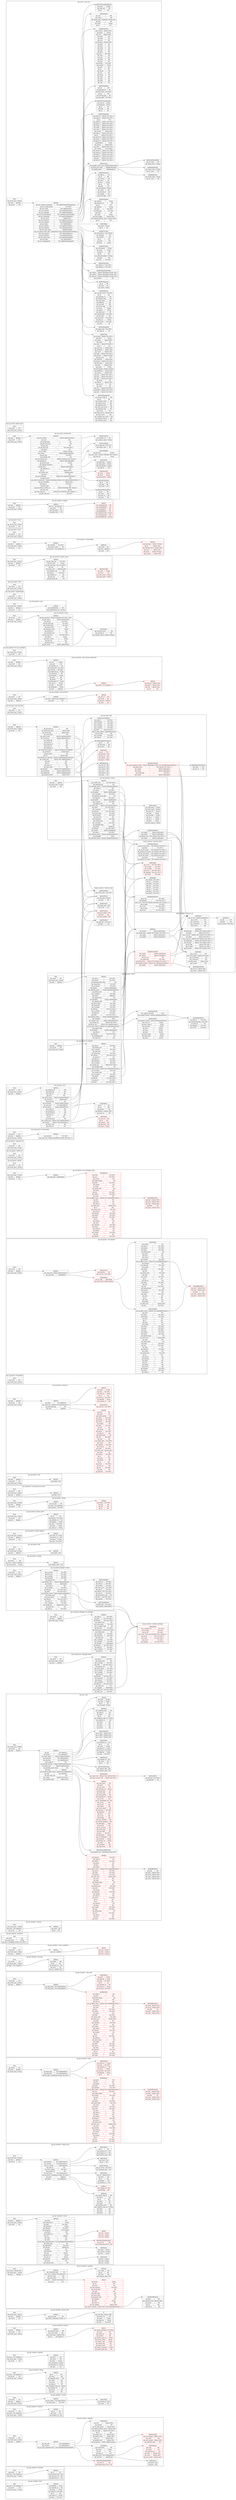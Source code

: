 digraph{rankdir=LR;subgraph cluster_0{label="api_get_member / deck";node[style="filled",color=white,style="solid",color=gray20];api_get_member__deck__Root[label="<Root> Root  | { api_data | <api_data> Vec\<ApiData\> } | { api_result | <api_result> i64 } | { api_result_msg | <api_result_msg> String }",shape=record];api_get_member__deck__ApiData;api_get_member__deck__Root:api_data:e->api_get_member__deck__ApiData:ApiData:w;api_get_member__deck__ApiData[label="<ApiData> ApiData  | { api_flagship | <api_flagship> String } | { api_member_id | <api_member_id> i64 } | { api_name | <api_name> String } | { api_mission | <api_mission> Vec\<i64\> } | { api_id | <api_id> i64 } | { api_name_id | <api_name_id> String } | { api_ship | <api_ship> Vec\<i64\> }",shape=record];}subgraph cluster_1{label="api_get_member / furniture";node[style="filled",color=white,style="solid",color=gray20];api_get_member__furniture__Root[label="<Root> Root  | { api_result | <api_result> i64 } | { api_data | <api_data> Vec\<ApiData\> } | { api_result_msg | <api_result_msg> String }",shape=record];api_get_member__furniture__ApiData;api_get_member__furniture__Root:api_data:e->api_get_member__furniture__ApiData:ApiData:w;api_get_member__furniture__ApiData[label="<ApiData> ApiData  | { api_id | <api_id> i64 } | { api_furniture_type | <api_furniture_type> i64 } | { api_furniture_no | <api_furniture_no> i64 } | { api_furniture_id | <api_furniture_id> i64 }",shape=record];}subgraph cluster_2{label="api_get_member / mapinfo";node[style="filled",color=white,style="solid",color=gray20];api_get_member__mapinfo__ApiMapInfo[label="<ApiMapInfo> ApiMapInfo  | { api_m10 | <api_m10> Option\<i64\> } | { api_cleared | <api_cleared> i64 } | { api_air_base_decks | <api_air_base_decks> Option\<i64\> } | { api_required_defeat_count | <api_required_defeat_count> Option\<i64\> } | { api_sally_flag | <api_sally_flag> Option\<Vec\<i64\>\> } | { api_id | <api_id> i64 } | { api_gauge_num | <api_gauge_num> Option\<i64\> } | { api_defeat_count | <api_defeat_count> Option\<i64\> } | { api_s_no | <api_s_no> Option\<i64\> } | { api_gauge_type | <api_gauge_type> Option\<i64\> } | { api_eventmap | <api_eventmap> Option\<ApiEventmap\> }",shape=record];api_get_member__mapinfo__ApiEventmap;api_get_member__mapinfo__ApiMapInfo:api_eventmap:e->api_get_member__mapinfo__ApiEventmap:ApiEventmap:w;api_get_member__mapinfo__ApiAirBase[label="<ApiAirBase> ApiAirBase  | { api_action_kind | <api_action_kind> i64 } | { api_name | <api_name> String } | { api_rid | <api_rid> i64 } | { api_area_id | <api_area_id> i64 } | { api_plane_info | <api_plane_info> Vec\<ApiPlaneInfo\> } | { api_distance | <api_distance> ApiDistance }",shape=record];api_get_member__mapinfo__ApiPlaneInfo;api_get_member__mapinfo__ApiAirBase:api_plane_info:e->api_get_member__mapinfo__ApiPlaneInfo:ApiPlaneInfo:w;api_get_member__mapinfo__ApiDistance;api_get_member__mapinfo__ApiAirBase:api_distance:e->api_get_member__mapinfo__ApiDistance:ApiDistance:w;api_get_member__mapinfo__Root[label="<Root> Root  | { api_result | <api_result> i64 } | { api_result_msg | <api_result_msg> String } | { api_data | <api_data> ApiData }",shape=record];api_get_member__mapinfo__ApiData;api_get_member__mapinfo__Root:api_data:e->api_get_member__mapinfo__ApiData:ApiData:w;api_get_member__mapinfo__ApiEventmap[label="<ApiEventmap> ApiEventmap  | { api_now_maphp | <api_now_maphp> Option\<i64\> } | { api_state | <api_state> i64 } | { api_max_maphp | <api_max_maphp> Option\<i64\> } | { api_selected_rank | <api_selected_rank> i64 }",shape=record,color=red];api_get_member__mapinfo__ApiPlaneInfo[label="<ApiPlaneInfo> ApiPlaneInfo  | { api_state | <api_state> i64 } | { api_slotid | <api_slotid> i64 } | { api_squadron_id | <api_squadron_id> i64 } | { api_cond | <api_cond> Option\<i64\> } | { api_count | <api_count> Option\<i64\> } | { api_max_count | <api_max_count> Option\<i64\> }",shape=record,color=red];api_get_member__mapinfo__ApiDistance[label="<ApiDistance> ApiDistance  | { api_bonus | <api_bonus> i64 } | { api_base | <api_base> i64 }",shape=record];api_get_member__mapinfo__ApiData[label="<ApiData> ApiData  | { api_map_info | <api_map_info> Vec\<ApiMapInfo\> } | { api_air_base | <api_air_base> Vec\<ApiAirBase\> } | { api_air_base_expanded_info | <api_air_base_expanded_info> Vec\<ApiAirBaseExpandedInfo\> }",shape=record];api_get_member__mapinfo__ApiData:api_map_info:e->api_get_member__mapinfo__ApiMapInfo:ApiMapInfo:w;api_get_member__mapinfo__ApiData:api_air_base:e->api_get_member__mapinfo__ApiAirBase:ApiAirBase:w;api_get_member__mapinfo__ApiAirBaseExpandedInfo;api_get_member__mapinfo__ApiData:api_air_base_expanded_info:e->api_get_member__mapinfo__ApiAirBaseExpandedInfo:ApiAirBaseExpandedInfo:w;api_get_member__mapinfo__ApiAirBaseExpandedInfo[label="<ApiAirBaseExpandedInfo> ApiAirBaseExpandedInfo  | { api_area_id | <api_area_id> i64 } | { api_maintenance_level | <api_maintenance_level> i64 }",shape=record,color=red];}subgraph cluster_3{label="api_get_member / material";node[style="filled",color=white,style="solid",color=gray20];api_get_member__material__ApiData[label="<ApiData> ApiData  | { api_id | <api_id> i64 } | { api_value | <api_value> i64 } | { api_member_id | <api_member_id> i64 }",shape=record];api_get_member__material__Root[label="<Root> Root  | { api_result | <api_result> i64 } | { api_data | <api_data> Vec\<ApiData\> } | { api_result_msg | <api_result_msg> String }",shape=record];api_get_member__material__Root:api_data:e->api_get_member__material__ApiData:ApiData:w;}subgraph cluster_4{label="api_get_member / mission";node[style="filled",color=white,style="solid",color=gray20];api_get_member__mission__Root[label="<Root> Root  | { api_result | <api_result> i64 } | { api_data | <api_data> ApiData } | { api_result_msg | <api_result_msg> String }",shape=record];api_get_member__mission__ApiData;api_get_member__mission__Root:api_data:e->api_get_member__mission__ApiData:ApiData:w;api_get_member__mission__ApiData[label="<ApiData> ApiData  | { api_list_items | <api_list_items> Vec\<ApiListItem\> } | { api_limit_time | <api_limit_time> Vec\<i64\> }",shape=record];api_get_member__mission__ApiListItem;api_get_member__mission__ApiData:api_list_items:e->api_get_member__mission__ApiListItem:ApiListItem:w;api_get_member__mission__ApiListItem[label="<ApiListItem> ApiListItem  | { api_mission_id | <api_mission_id> i64 } | { api_state | <api_state> i64 }",shape=record];}subgraph cluster_5{label="api_get_member / ndock";node[style="filled",color=white,style="solid",color=gray20];api_get_member__ndock__ApiData[label="<ApiData> ApiData  | { api_id | <api_id> i64 } | { api_item1 | <api_item1> i64 } | { api_complete_time | <api_complete_time> i64 } | { api_item2 | <api_item2> i64 } | { api_item4 | <api_item4> i64 } | { api_ship_id | <api_ship_id> i64 } | { api_complete_time_str | <api_complete_time_str> String } | { api_member_id | <api_member_id> i64 } | { api_item3 | <api_item3> i64 } | { api_state | <api_state> i64 }",shape=record];api_get_member__ndock__Root[label="<Root> Root  | { api_data | <api_data> Vec\<ApiData\> } | { api_result | <api_result> i64 } | { api_result_msg | <api_result_msg> String }",shape=record];api_get_member__ndock__Root:api_data:e->api_get_member__ndock__ApiData:ApiData:w;}subgraph cluster_6{label="api_get_member / payitem";node[style="filled",color=white,style="solid",color=gray20];api_get_member__payitem__Root[label="<Root> Root  | { api_data | <api_data> Vec\<ApiData\> } | { api_result_msg | <api_result_msg> String } | { api_result | <api_result> i64 }",shape=record];api_get_member__payitem__ApiData;api_get_member__payitem__Root:api_data:e->api_get_member__payitem__ApiData:ApiData:w;api_get_member__payitem__ApiData[label="<ApiData> ApiData  | { api_price | <api_price> i64 } | { api_count | <api_count> i64 } | { api_name | <api_name> String } | { api_description | <api_description> String } | { api_payitem_id | <api_payitem_id> String } | { api_type | <api_type> i64 }",shape=record];}subgraph cluster_7{label="api_get_member / practice";node[style="filled",color=white,style="solid",color=gray20];api_get_member__practice__ApiList[label="<ApiList> ApiList  | { api_enemy_comment_id | <api_enemy_comment_id> String } | { api_state | <api_state> i64 } | { api_enemy_id | <api_enemy_id> i64 } | { api_medals | <api_medals> i64 } | { api_enemy_name_id | <api_enemy_name_id> String } | { api_enemy_name | <api_enemy_name> String } | { api_enemy_rank | <api_enemy_rank> String } | { api_enemy_flag | <api_enemy_flag> i64 } | { api_enemy_level | <api_enemy_level> i64 } | { api_enemy_comment | <api_enemy_comment> String } | { api_enemy_flag_ship | <api_enemy_flag_ship> i64 }",shape=record,color=red];api_get_member__practice__Root[label="<Root> Root  | { api_data | <api_data> ApiData } | { api_result | <api_result> i64 } | { api_result_msg | <api_result_msg> String }",shape=record];api_get_member__practice__ApiData;api_get_member__practice__Root:api_data:e->api_get_member__practice__ApiData:ApiData:w;api_get_member__practice__ApiData[label="<ApiData> ApiData  | { api_selected_kind | <api_selected_kind> i64 } | { api_create_kind | <api_create_kind> i64 } | { api_entry_limit | <api_entry_limit> Option\<i64\> } | { api_list | <api_list> Vec\<ApiList\> }",shape=record];api_get_member__practice__ApiData:api_list:e->api_get_member__practice__ApiList:ApiList:w;}subgraph cluster_8{label="api_get_member / preset_deck";node[style="filled",color=white,style="solid",color=gray20];api_get_member__preset_deck__N[label="<N> N  | { api_lock_flag | <api_lock_flag> Option\<i64\> } | { api_preset_no | <api_preset_no> i64 } | { api_name | <api_name> String } | { api_name_id | <api_name_id> String } | { api_ship | <api_ship> Vec\<i64\> }",shape=record];api_get_member__preset_deck__ApiData[label="<ApiData> ApiData  | { api_max_num | <api_max_num> i64 } | { api_deck | <api_deck> HashMap\<String, N\> }",shape=record];api_get_member__preset_deck__ApiData:api_deck:e->api_get_member__preset_deck__N:N:w;api_get_member__preset_deck__Root[label="<Root> Root  | { api_result_msg | <api_result_msg> String } | { api_data | <api_data> ApiData } | { api_result | <api_result> i64 }",shape=record];api_get_member__preset_deck__Root:api_data:e->api_get_member__preset_deck__ApiData:ApiData:w;}subgraph cluster_9{label="api_get_member / questlist";node[style="filled",color=white,style="solid",color=gray20];api_get_member__questlist__Root[label="<Root> Root  | { api_result | <api_result> Option\<i64\> } | { api_result_msg | <api_result_msg> String } | { api_data | <api_data> ApiData }",shape=record];api_get_member__questlist__ApiData;api_get_member__questlist__Root:api_data:e->api_get_member__questlist__ApiData:ApiData:w;api_get_member__questlist__ApiList[label="<ApiList> ApiList  | { api_detail | <api_detail> String } | { api_no | <api_no> i64 } | { api_state | <api_state> i64 } | { api_get_material | <api_get_material> Vec\<i64\> } | { api_invalid_flag | <api_invalid_flag> i64 } | { api_type | <api_type> i64 } | { api_label_type | <api_label_type> i64 } | { api_bonus_flag | <api_bonus_flag> i64 } | { api_progress_flag | <api_progress_flag> i64 } | { api_category | <api_category> i64 } | { api_title | <api_title> String } | { api_voice_id | <api_voice_id> i64 } | { api_lost_badges | <api_lost_badges> Option\<i64\> } | { api_select_rewards | <api_select_rewards> Option\<Vec\<Vec\<ApiSelectRewards\>\>\> }",shape=record,color=red];api_get_member__questlist__ApiSelectRewards;api_get_member__questlist__ApiList:api_select_rewards:e->api_get_member__questlist__ApiSelectRewards:ApiSelectRewards:w;api_get_member__questlist__ApiData[label="<ApiData> ApiData  | { api_completed_kind | <api_completed_kind> i64 } | { api_c_list | <api_c_list> Option\<Vec\<ApiCList\>\> } | { api_exec_type | <api_exec_type> i64 } | { api_exec_count | <api_exec_count> i64 } | { api_list | <api_list> Option\<Vec\<ApiList\>\> } | { api_count | <api_count> i64 }",shape=record];api_get_member__questlist__ApiCList;api_get_member__questlist__ApiData:api_c_list:e->api_get_member__questlist__ApiCList:ApiCList:w;api_get_member__questlist__ApiData:api_list:e->api_get_member__questlist__ApiList:ApiList:w;api_get_member__questlist__ApiSelectRewards[label="<ApiSelectRewards> ApiSelectRewards  | { api_kind | <api_kind> i64 } | { api_slotitem_level | <api_slotitem_level> Option\<i64\> } | { api_count | <api_count> i64 } | { api_no | <api_no> i64 } | { api_mst_id | <api_mst_id> i64 }",shape=record];api_get_member__questlist__ApiCList[label="<ApiCList> ApiCList  | { api_c_flag | <api_c_flag> i64 } | { api_no | <api_no> i64 } | { api_state | <api_state> i64 } | { api_progress_flag | <api_progress_flag> i64 }",shape=record];}subgraph cluster_10{label="api_get_member / record";node[style="filled",color=white,style="solid",color=gray20];api_get_member__record__ApiPractice[label="<ApiPractice> ApiPractice  | { api_lose | <api_lose> String } | { api_rate | <api_rate> String } | { api_win | <api_win> String }",shape=record];api_get_member__record__ApiAirBaseExpandedInfo[label="<ApiAirBaseExpandedInfo> ApiAirBaseExpandedInfo  | { api_area_id | <api_area_id> i64 } | { api_maintenance_level | <api_maintenance_level> i64 }",shape=record,color=red];api_get_member__record__ApiMission[label="<ApiMission> ApiMission  | { api_count | <api_count> String } | { api_success | <api_success> String } | { api_rate | <api_rate> String }",shape=record];api_get_member__record__ApiWar[label="<ApiWar> ApiWar  | { api_win | <api_win> String } | { api_rate | <api_rate> String } | { api_lose | <api_lose> String }",shape=record,color=red];api_get_member__record__Root[label="<Root> Root  | { api_data | <api_data> ApiData } | { api_result_msg | <api_result_msg> String } | { api_result | <api_result> i64 }",shape=record];api_get_member__record__ApiData;api_get_member__record__Root:api_data:e->api_get_member__record__ApiData:ApiData:w;api_get_member__record__ApiData[label="<ApiData> ApiData  | { api_deck | <api_deck> i64 } | { api_nickname_id | <api_nickname_id> String } | { api_ship | <api_ship> Vec\<i64\> } | { api_nickname | <api_nickname> String } | { api_slotitem | <api_slotitem> Vec\<i64\> } | { api_complate | <api_complate> Vec\<String\> } | { api_friend | <api_friend> i64 } | { api_member_id | <api_member_id> i64 } | { api_war | <api_war> ApiWar } | { api_rank | <api_rank> i64 } | { api_ndoc | <api_ndoc> i64 } | { api_air_base_expanded_info | <api_air_base_expanded_info> Vec\<ApiAirBaseExpandedInfo\> } | { api_large_dock | <api_large_dock> i64 } | { api_experience | <api_experience> Vec\<i64\> } | { api_mission | <api_mission> ApiMission } | { api_kdoc | <api_kdoc> i64 } | { api_furniture | <api_furniture> i64 } | { api_cmt | <api_cmt> String } | { api_photo_url | <api_photo_url> String } | { api_cmt_id | <api_cmt_id> String } | { api_practice | <api_practice> ApiPractice } | { api_level | <api_level> i64 } | { api_material_max | <api_material_max> i64 }",shape=record];api_get_member__record__ApiData:api_war:e->api_get_member__record__ApiWar:ApiWar:w;api_get_member__record__ApiData:api_air_base_expanded_info:e->api_get_member__record__ApiAirBaseExpandedInfo:ApiAirBaseExpandedInfo:w;api_get_member__record__ApiData:api_mission:e->api_get_member__record__ApiMission:ApiMission:w;api_get_member__record__ApiData:api_practice:e->api_get_member__record__ApiPractice:ApiPractice:w;}subgraph cluster_11{label="api_get_member / require_info";node[style="filled",color=white,style="solid",color=gray20];api_get_member__require_info__ApiData[label="<ApiData> ApiData  | { api_furniture | <api_furniture> Vec\<ApiFurniture\> } | { api_useitem | <api_useitem> Vec\<ApiUseitem\> } | { api_oss_setting | <api_oss_setting> ApiOssSetting } | { api_skin_id | <api_skin_id> i64 } | { api_extra_supply | <api_extra_supply> Vec\<i64\> } | { api_position_id | <api_position_id> i64 } | { api_slot_item | <api_slot_item> Vec\<ApiSlotItem\> } | { api_unsetslot | <api_unsetslot> HashMap\<String, Vec\<i64\>\> } | { api_basic | <api_basic> ApiBasic } | { api_kdock | <api_kdock> Vec\<ApiKdock\> }",shape=record];api_get_member__require_info__ApiFurniture;api_get_member__require_info__ApiData:api_furniture:e->api_get_member__require_info__ApiFurniture:ApiFurniture:w;api_get_member__require_info__ApiUseitem;api_get_member__require_info__ApiData:api_useitem:e->api_get_member__require_info__ApiUseitem:ApiUseitem:w;api_get_member__require_info__ApiOssSetting;api_get_member__require_info__ApiData:api_oss_setting:e->api_get_member__require_info__ApiOssSetting:ApiOssSetting:w;api_get_member__require_info__ApiSlotItem;api_get_member__require_info__ApiData:api_slot_item:e->api_get_member__require_info__ApiSlotItem:ApiSlotItem:w;api_get_member__require_info__ApiBasic;api_get_member__require_info__ApiData:api_basic:e->api_get_member__require_info__ApiBasic:ApiBasic:w;api_get_member__require_info__ApiKdock;api_get_member__require_info__ApiData:api_kdock:e->api_get_member__require_info__ApiKdock:ApiKdock:w;api_get_member__require_info__Root[label="<Root> Root  | { api_result_msg | <api_result_msg> String } | { api_data | <api_data> ApiData } | { api_result | <api_result> i64 }",shape=record];api_get_member__require_info__Root:api_data:e->api_get_member__require_info__ApiData:ApiData:w;api_get_member__require_info__ApiFurniture[label="<ApiFurniture> ApiFurniture  | { api_id | <api_id> i64 } | { api_furniture_id | <api_furniture_id> i64 } | { api_furniture_no | <api_furniture_no> i64 } | { api_furniture_type | <api_furniture_type> i64 }",shape=record];api_get_member__require_info__ApiOssSetting[label="<ApiOssSetting> ApiOssSetting  | { api_oss_items | <api_oss_items> Vec\<i64\> } | { api_language_type | <api_language_type> i64 }",shape=record];api_get_member__require_info__ApiSlotItem[label="<ApiSlotItem> ApiSlotItem  | { api_alv | <api_alv> Option\<i64\> } | { api_level | <api_level> i64 } | { api_id | <api_id> i64 } | { api_locked | <api_locked> i64 } | { api_slotitem_id | <api_slotitem_id> i64 }",shape=record];api_get_member__require_info__ApiUseitem[label="<ApiUseitem> ApiUseitem  | { api_count | <api_count> i64 } | { api_id | <api_id> i64 }",shape=record];api_get_member__require_info__ApiBasic[label="<ApiBasic> ApiBasic  | { api_member_id | <api_member_id> i64 } | { api_firstflag | <api_firstflag> i64 }",shape=record,color=red];api_get_member__require_info__ApiKdock[label="<ApiKdock> ApiKdock  | { api_created_ship_id | <api_created_ship_id> i64 } | { api_item3 | <api_item3> i64 } | { api_id | <api_id> i64 } | { api_item1 | <api_item1> i64 } | { api_item4 | <api_item4> i64 } | { api_complete_time | <api_complete_time> i64 } | { api_complete_time_str | <api_complete_time_str> String } | { api_item2 | <api_item2> i64 } | { api_state | <api_state> i64 } | { api_item5 | <api_item5> i64 }",shape=record];}subgraph cluster_12{label="api_get_member / ship3";node[style="filled",color=white,style="solid",color=gray20];api_get_member__ship3__ApiSpEffectItems[label="<ApiSpEffectItems> ApiSpEffectItems  | { api_raig | <api_raig> Option\<i64\> } | { api_kaih | <api_kaih> Option\<i64\> } | { api_kind | <api_kind> i64 } | { api_souk | <api_souk> Option\<i64\> } | { api_houg | <api_houg> Option\<i64\> }",shape=record,color=red];api_get_member__ship3__Root[label="<Root> Root  | { api_result | <api_result> i64 } | { api_data | <api_data> ApiData } | { api_result_msg | <api_result_msg> String }",shape=record];api_get_member__ship3__ApiData;api_get_member__ship3__Root:api_data:e->api_get_member__ship3__ApiData:ApiData:w;api_get_member__ship3__ApiData[label="<ApiData> ApiData  | { api_deck_data | <api_deck_data> Vec\<ApiDeckData\> } | { api_ship_data | <api_ship_data> Vec\<ApiShipData\> } | { api_slot_data | <api_slot_data> HashMap\<String, Vec\<i64\>\> }",shape=record];api_get_member__ship3__ApiDeckData;api_get_member__ship3__ApiData:api_deck_data:e->api_get_member__ship3__ApiDeckData:ApiDeckData:w;api_get_member__ship3__ApiShipData;api_get_member__ship3__ApiData:api_ship_data:e->api_get_member__ship3__ApiShipData:ApiShipData:w;api_get_member__ship3__ApiShipData[label="<ApiShipData> ApiShipData  | { api_backs | <api_backs> i64 } | { api_fuel | <api_fuel> i64 } | { api_locked | <api_locked> i64 } | { api_taiku | <api_taiku> Vec\<i64\> } | { api_sakuteki | <api_sakuteki> Vec\<i64\> } | { api_sp_effect_items | <api_sp_effect_items> Option\<Vec\<ApiSpEffectItems\>\> } | { api_exp | <api_exp> Vec\<i64\> } | { api_locked_equip | <api_locked_equip> i64 } | { api_soukou | <api_soukou> Vec\<i64\> } | { api_bull | <api_bull> i64 } | { api_id | <api_id> i64 } | { api_onslot | <api_onslot> Vec\<i64\> } | { api_ndock_item | <api_ndock_item> Vec\<i64\> } | { api_srate | <api_srate> i64 } | { api_taisen | <api_taisen> Vec\<i64\> } | { api_lucky | <api_lucky> Vec\<i64\> } | { api_soku | <api_soku> i64 } | { api_ship_id | <api_ship_id> i64 } | { api_leng | <api_leng> i64 } | { api_nowhp | <api_nowhp> i64 } | { api_kyouka | <api_kyouka> Vec\<i64\> } | { api_slot_ex | <api_slot_ex> i64 } | { api_ndock_time | <api_ndock_time> i64 } | { api_sally_area | <api_sally_area> Option\<i64\> } | { api_cond | <api_cond> i64 } | { api_karyoku | <api_karyoku> Vec\<i64\> } | { api_slotnum | <api_slotnum> i64 } | { api_sortno | <api_sortno> i64 } | { api_raisou | <api_raisou> Vec\<i64\> } | { api_maxhp | <api_maxhp> i64 } | { api_lv | <api_lv> i64 } | { api_slot | <api_slot> Vec\<i64\> } | { api_kaihi | <api_kaihi> Vec\<i64\> }",shape=record,color=red];api_get_member__ship3__ApiShipData:api_sp_effect_items:e->api_get_member__ship3__ApiSpEffectItems:ApiSpEffectItems:w;api_get_member__ship3__ApiDeckData[label="<ApiDeckData> ApiDeckData  | { api_name_id | <api_name_id> String } | { api_ship | <api_ship> Vec\<i64\> } | { api_member_id | <api_member_id> i64 } | { api_name | <api_name> String } | { api_mission | <api_mission> Vec\<i64\> } | { api_flagship | <api_flagship> String } | { api_id | <api_id> i64 }",shape=record,color=red];}subgraph cluster_13{label="api_get_member / ship_deck";node[style="filled",color=white,style="solid",color=gray20];api_get_member__ship_deck__ApiShipData[label="<ApiShipData> ApiShipData  | { api_ship_id | <api_ship_id> i64 } | { api_bull | <api_bull> i64 } | { api_locked_equip | <api_locked_equip> i64 } | { api_backs | <api_backs> i64 } | { api_slot_ex | <api_slot_ex> i64 } | { api_sp_effect_items | <api_sp_effect_items> Option\<Vec\<ApiSpEffectItems\>\> } | { api_sortno | <api_sortno> i64 } | { api_cond | <api_cond> i64 } | { api_exp | <api_exp> Vec\<i64\> } | { api_onslot | <api_onslot> Vec\<i64\> } | { api_srate | <api_srate> i64 } | { api_taiku | <api_taiku> Vec\<i64\> } | { api_ndock_item | <api_ndock_item> Vec\<i64\> } | { api_sally_area | <api_sally_area> Option\<i64\> } | { api_leng | <api_leng> i64 } | { api_sakuteki | <api_sakuteki> Vec\<i64\> } | { api_fuel | <api_fuel> i64 } | { api_soukou | <api_soukou> Vec\<i64\> } | { api_nowhp | <api_nowhp> i64 } | { api_kyouka | <api_kyouka> Vec\<i64\> } | { api_maxhp | <api_maxhp> i64 } | { api_lv | <api_lv> i64 } | { api_slot | <api_slot> Vec\<i64\> } | { api_slotnum | <api_slotnum> i64 } | { api_ndock_time | <api_ndock_time> i64 } | { api_locked | <api_locked> i64 } | { api_kaihi | <api_kaihi> Vec\<i64\> } | { api_raisou | <api_raisou> Vec\<i64\> } | { api_soku | <api_soku> i64 } | { api_karyoku | <api_karyoku> Vec\<i64\> } | { api_id | <api_id> i64 } | { api_taisen | <api_taisen> Vec\<i64\> } | { api_lucky | <api_lucky> Vec\<i64\> }",shape=record,color=red];api_get_member__ship_deck__ApiSpEffectItems;api_get_member__ship_deck__ApiShipData:api_sp_effect_items:e->api_get_member__ship_deck__ApiSpEffectItems:ApiSpEffectItems:w;api_get_member__ship_deck__ApiSpEffectItems[label="<ApiSpEffectItems> ApiSpEffectItems  | { api_houg | <api_houg> Option\<i64\> } | { api_souk | <api_souk> Option\<i64\> } | { api_kind | <api_kind> i64 } | { api_kaih | <api_kaih> Option\<i64\> } | { api_raig | <api_raig> Option\<i64\> }",shape=record,color=red];api_get_member__ship_deck__ApiData[label="<ApiData> ApiData  | { api_deck_data | <api_deck_data> Vec\<ApiDeckData\> } | { api_ship_data | <api_ship_data> Vec\<ApiShipData\> }",shape=record];api_get_member__ship_deck__ApiDeckData;api_get_member__ship_deck__ApiData:api_deck_data:e->api_get_member__ship_deck__ApiDeckData:ApiDeckData:w;api_get_member__ship_deck__ApiData:api_ship_data:e->api_get_member__ship_deck__ApiShipData:ApiShipData:w;api_get_member__ship_deck__Root[label="<Root> Root  | { api_result | <api_result> i64 } | { api_result_msg | <api_result_msg> String } | { api_data | <api_data> ApiData }",shape=record];api_get_member__ship_deck__Root:api_data:e->api_get_member__ship_deck__ApiData:ApiData:w;api_get_member__ship_deck__ApiDeckData[label="<ApiDeckData> ApiDeckData  | { api_name | <api_name> String } | { api_flagship | <api_flagship> String } | { api_ship | <api_ship> Vec\<i64\> } | { api_id | <api_id> i64 } | { api_member_id | <api_member_id> i64 } | { api_name_id | <api_name_id> String } | { api_mission | <api_mission> Vec\<i64\> }",shape=record,color=red];}subgraph cluster_14{label="api_get_member / slot_item";node[style="filled",color=white,style="solid",color=gray20];api_get_member__slot_item__Root[label="<Root> Root  | { api_result | <api_result> i64 } | { api_result_msg | <api_result_msg> String } | { api_data | <api_data> Vec\<ApiData\> }",shape=record];api_get_member__slot_item__ApiData;api_get_member__slot_item__Root:api_data:e->api_get_member__slot_item__ApiData:ApiData:w;api_get_member__slot_item__ApiData[label="<ApiData> ApiData  | { api_locked | <api_locked> i64 } | { api_id | <api_id> i64 } | { api_slotitem_id | <api_slotitem_id> i64 } | { api_level | <api_level> i64 } | { api_alv | <api_alv> Option\<i64\> }",shape=record];}subgraph cluster_15{label="api_get_member / sortie_conditions";node[style="filled",color=white,style="solid",color=gray20];api_get_member__sortie_conditions__ApiData[label="<ApiData> ApiData  | { api_war | <api_war> ApiWar }",shape=record];api_get_member__sortie_conditions__ApiWar;api_get_member__sortie_conditions__ApiData:api_war:e->api_get_member__sortie_conditions__ApiWar:ApiWar:w;api_get_member__sortie_conditions__Root[label="<Root> Root  | { api_result | <api_result> i64 } | { api_result_msg | <api_result_msg> String } | { api_data | <api_data> ApiData }",shape=record];api_get_member__sortie_conditions__Root:api_data:e->api_get_member__sortie_conditions__ApiData:ApiData:w;api_get_member__sortie_conditions__ApiWar[label="<ApiWar> ApiWar  | { api_win | <api_win> String } | { api_lose | <api_lose> String } | { api_rate | <api_rate> String }",shape=record,color=red];}subgraph cluster_16{label="api_get_member / unsetslot";node[style="filled",color=white,style="solid",color=gray20];api_get_member__unsetslot__Root[label="<Root> Root  | { api_result | <api_result> i64 } | { api_result_msg | <api_result_msg> String } | { api_data | <api_data> HashMap\<String, Vec\<i64\>\> }",shape=record];}subgraph cluster_17{label="api_get_member / useitem";node[style="filled",color=white,style="solid",color=gray20];api_get_member__useitem__Root[label="<Root> Root  | { api_result_msg | <api_result_msg> String } | { api_data | <api_data> Vec\<ApiData\> } | { api_result | <api_result> i64 }",shape=record];api_get_member__useitem__ApiData;api_get_member__useitem__Root:api_data:e->api_get_member__useitem__ApiData:ApiData:w;api_get_member__useitem__ApiData[label="<ApiData> ApiData  | { api_count | <api_count> i64 } | { api_id | <api_id> i64 }",shape=record];}subgraph cluster_18{label="api_port / port";node[style="filled",color=white,style="solid",color=gray20];api_port__port__ApiDeckPort[label="<ApiDeckPort> ApiDeckPort  | { api_member_id | <api_member_id> i64 } | { api_id | <api_id> i64 } | { api_name | <api_name> String } | { api_name_id | <api_name_id> String } | { api_mission | <api_mission> Vec\<i64\> } | { api_flagship | <api_flagship> String } | { api_ship | <api_ship> Vec\<i64\> }",shape=record];api_port__port__ApiNdock[label="<ApiNdock> ApiNdock  | { api_complete_time | <api_complete_time> i64 } | { api_ship_id | <api_ship_id> i64 } | { api_item2 | <api_item2> i64 } | { api_id | <api_id> i64 } | { api_complete_time_str | <api_complete_time_str> String } | { api_member_id | <api_member_id> i64 } | { api_item3 | <api_item3> i64 } | { api_state | <api_state> i64 } | { api_item1 | <api_item1> i64 } | { api_item4 | <api_item4> i64 }",shape=record];api_port__port__ApiFurnitureAffectItems[label="<ApiFurnitureAffectItems> ApiFurnitureAffectItems  | { api_payitem_dict | <api_payitem_dict> HashMap\<String, i64\> }",shape=record];api_port__port__ApiSpEffectItem[label="<ApiSpEffectItem> ApiSpEffectItem  | { api_kind | <api_kind> i64 } | { api_kaih | <api_kaih> Option\<i64\> } | { api_houg | <api_houg> Option\<i64\> } | { api_raig | <api_raig> Option\<i64\> } | { api_souk | <api_souk> Option\<i64\> }",shape=record];api_port__port__ApiData[label="<ApiData> ApiData  | { api_log | <api_log> Vec\<ApiLog\> } | { api_ndock | <api_ndock> Vec\<ApiNdock\> } | { api_event_object | <api_event_object> Option\<ApiEventObject\> } | { api_deck_port | <api_deck_port> Vec\<ApiDeckPort\> } | { api_material | <api_material> Vec\<ApiMaterial\> } | { api_p_bgm_id | <api_p_bgm_id> i64 } | { api_friendly_setting | <api_friendly_setting> Option\<ApiFriendlySetting\> } | { api_plane_info | <api_plane_info> Option\<ApiPlaneInfo\> } | { api_parallel_quest_count | <api_parallel_quest_count> i64 } | { api_basic | <api_basic> ApiBasic } | { api_furniture_affect_items | <api_furniture_affect_items> ApiFurnitureAffectItems } | { api_ship | <api_ship> Vec\<ApiShip\> } | { api_dest_ship_slot | <api_dest_ship_slot> i64 } | { api_c_flags | <api_c_flags> Option\<Vec\<i64\>\> } | { api_combined_flag | <api_combined_flag> Option\<i64\> }",shape=record];api_port__port__ApiLog;api_port__port__ApiData:api_log:e->api_port__port__ApiLog:ApiLog:w;api_port__port__ApiData:api_ndock:e->api_port__port__ApiNdock:ApiNdock:w;api_port__port__ApiEventObject;api_port__port__ApiData:api_event_object:e->api_port__port__ApiEventObject:ApiEventObject:w;api_port__port__ApiData:api_deck_port:e->api_port__port__ApiDeckPort:ApiDeckPort:w;api_port__port__ApiMaterial;api_port__port__ApiData:api_material:e->api_port__port__ApiMaterial:ApiMaterial:w;api_port__port__ApiFriendlySetting;api_port__port__ApiData:api_friendly_setting:e->api_port__port__ApiFriendlySetting:ApiFriendlySetting:w;api_port__port__ApiPlaneInfo;api_port__port__ApiData:api_plane_info:e->api_port__port__ApiPlaneInfo:ApiPlaneInfo:w;api_port__port__ApiBasic;api_port__port__ApiData:api_basic:e->api_port__port__ApiBasic:ApiBasic:w;api_port__port__ApiData:api_furniture_affect_items:e->api_port__port__ApiFurnitureAffectItems:ApiFurnitureAffectItems:w;api_port__port__ApiShip;api_port__port__ApiData:api_ship:e->api_port__port__ApiShip:ApiShip:w;api_port__port__ApiShip[label="<ApiShip> ApiShip  | { api_karyoku | <api_karyoku> Vec\<i64\> } | { api_ship_id | <api_ship_id> i64 } | { api_onslot | <api_onslot> Vec\<i64\> } | { api_backs | <api_backs> i64 } | { api_fuel | <api_fuel> i64 } | { api_locked | <api_locked> i64 } | { api_sp_effect_items | <api_sp_effect_items> Option\<Vec\<ApiSpEffectItem\>\> } | { api_taisen | <api_taisen> Vec\<i64\> } | { api_taiku | <api_taiku> Vec\<i64\> } | { api_kyouka | <api_kyouka> Vec\<i64\> } | { api_sally_area | <api_sally_area> Option\<i64\> } | { api_cond | <api_cond> i64 } | { api_soku | <api_soku> i64 } | { api_locked_equip | <api_locked_equip> i64 } | { api_srate | <api_srate> i64 } | { api_ndock_item | <api_ndock_item> Vec\<i64\> } | { api_kaihi | <api_kaihi> Vec\<i64\> } | { api_nowhp | <api_nowhp> i64 } | { api_sakuteki | <api_sakuteki> Vec\<i64\> } | { api_maxhp | <api_maxhp> i64 } | { api_slot_ex | <api_slot_ex> i64 } | { api_raisou | <api_raisou> Vec\<i64\> } | { api_id | <api_id> i64 } | { api_lv | <api_lv> i64 } | { api_slotnum | <api_slotnum> i64 } | { api_leng | <api_leng> i64 } | { api_soukou | <api_soukou> Vec\<i64\> } | { api_exp | <api_exp> Vec\<i64\> } | { api_ndock_time | <api_ndock_time> i64 } | { api_slot | <api_slot> Vec\<i64\> } | { api_sortno | <api_sortno> i64 } | { api_bull | <api_bull> i64 } | { api_lucky | <api_lucky> Vec\<i64\> }",shape=record,color=red];api_port__port__ApiShip:api_sp_effect_items:e->api_port__port__ApiSpEffectItem:ApiSpEffectItem:w;api_port__port__ApiBasic[label="<ApiBasic> ApiBasic  | { api_max_chara | <api_max_chara> i64 } | { api_fcoin | <api_fcoin> i64 } | { api_ms_count | <api_ms_count> i64 } | { api_comment_id | <api_comment_id> String } | { api_large_dock | <api_large_dock> i64 } | { api_active_flag | <api_active_flag> i64 } | { api_count_kdock | <api_count_kdock> i64 } | { api_nickname_id | <api_nickname_id> String } | { api_pt_lose | <api_pt_lose> i64 } | { api_pt_challenged_win | <api_pt_challenged_win> i64 } | { api_pt_win | <api_pt_win> i64 } | { api_st_lose | <api_st_lose> i64 } | { api_medals | <api_medals> i64 } | { api_count_ndock | <api_count_ndock> i64 } | { api_furniture | <api_furniture> Vec\<i64\> } | { api_playtime | <api_playtime> i64 } | { api_level | <api_level> i64 } | { api_st_win | <api_st_win> i64 } | { api_firstflag | <api_firstflag> i64 } | { api_max_slotitem | <api_max_slotitem> i64 } | { api_tutorial_progress | <api_tutorial_progress> i64 } | { api_fleetname | <api_fleetname> Value } | { api_tutorial | <api_tutorial> i64 } | { api_ms_success | <api_ms_success> i64 } | { api_count_deck | <api_count_deck> i64 } | { api_max_kagu | <api_max_kagu> i64 } | { api_pvp | <api_pvp> Vec\<i64\> } | { api_nickname | <api_nickname> String } | { api_pt_challenged | <api_pt_challenged> i64 } | { api_comment | <api_comment> String } | { api_member_id | <api_member_id> String } | { api_rank | <api_rank> i64 } | { api_starttime | <api_starttime> i64 } | { api_experience | <api_experience> i64 }",shape=record,color=red];api_port__port__ApiLog[label="<ApiLog> ApiLog  | { api_state | <api_state> String } | { api_type | <api_type> String } | { api_no | <api_no> i64 } | { api_message | <api_message> String }",shape=record];api_port__port__ApiEventObject[label="<ApiEventObject> ApiEventObject  | { api_m_flag | <api_m_flag> Option\<i64\> } | { api_m_flag2 | <api_m_flag2> Option\<i64\> } | { api_c_num | <api_c_num> Option\<i64\> }",shape=record];api_port__port__ApiMaterial[label="<ApiMaterial> ApiMaterial  | { api_member_id | <api_member_id> i64 } | { api_value | <api_value> i64 } | { api_id | <api_id> i64 }",shape=record];api_port__port__ApiUnsetSlot[label="<ApiUnsetSlot> ApiUnsetSlot  | { api_slot_list | <api_slot_list> Vec\<i64\> } | { api_type3No | <api_type3No> i64 }",shape=record];api_port__port__ApiPlaneInfo[label="<ApiPlaneInfo> ApiPlaneInfo  | { api_unset_slot | <api_unset_slot> Option\<Vec\<ApiUnsetSlot\>\> } | { api_base_convert_slot | <api_base_convert_slot> Option\<Vec\<i64\>\> }",shape=record,color=red];api_port__port__ApiPlaneInfo:api_unset_slot:e->api_port__port__ApiUnsetSlot:ApiUnsetSlot:w;api_port__port__ApiFriendlySetting[label="<ApiFriendlySetting> ApiFriendlySetting  | { api_request_flag | <api_request_flag> i64 } | { api_request_type | <api_request_type> i64 }",shape=record];api_port__port__Root[label="<Root> Root  | { api_result_msg | <api_result_msg> String } | { api_result | <api_result> i64 } | { api_data | <api_data> ApiData }",shape=record];api_port__port__Root:api_data:e->api_port__port__ApiData:ApiData:w;}subgraph cluster_19{label="api_req_battle_midnight / battle";node[style="filled",color=white,style="solid",color=gray20];api_req_battle_midnight__battle__ApiFriendlyBattle[label="<ApiFriendlyBattle> ApiFriendlyBattle  | { api_flare_pos | <api_flare_pos> Vec\<i64\> } | { api_hougeki | <api_hougeki> ApiHougeki }",shape=record];api_req_battle_midnight__battle__ApiData[label="<ApiData> ApiData  | { api_e_nowhps | <api_e_nowhps> Vec\<i64\> } | { api_flare_pos | <api_flare_pos> Vec\<i64\> } | { api_f_maxhps | <api_f_maxhps> Vec\<i64\> } | { api_formation | <api_formation> Vec\<i64\> } | { api_balloon_cell | <api_balloon_cell> i64 } | { api_friendly_info | <api_friendly_info> Option\<ApiFriendlyInfo\> } | { api_hougeki | <api_hougeki> ApiHougeki } | { api_deck_id | <api_deck_id> i64 } | { api_f_nowhps | <api_f_nowhps> Vec\<i64\> } | { api_eParam | <api_eParam> Vec\<Vec\<i64\>\> } | { api_eSlot | <api_eSlot> Vec\<Vec\<i64\>\> } | { api_friendly_battle | <api_friendly_battle> Option\<ApiFriendlyBattle\> } | { api_smoke_type | <api_smoke_type> i64 } | { api_touch_plane | <api_touch_plane> Vec\<i64\> } | { api_fParam | <api_fParam> Vec\<Vec\<i64\>\> } | { api_ship_lv | <api_ship_lv> Vec\<i64\> } | { api_e_maxhps | <api_e_maxhps> Vec\<i64\> } | { api_escape_idx | <api_escape_idx> Option\<Vec\<i64\>\> } | { api_atoll_cell | <api_atoll_cell> i64 } | { api_ship_ke | <api_ship_ke> Vec\<i64\> }",shape=record];api_req_battle_midnight__battle__ApiFriendlyInfo;api_req_battle_midnight__battle__ApiData:api_friendly_info:e->api_req_battle_midnight__battle__ApiFriendlyInfo:ApiFriendlyInfo:w;api_req_battle_midnight__battle__ApiData:api_friendly_battle:e->api_req_battle_midnight__battle__ApiFriendlyBattle:ApiFriendlyBattle:w;api_req_battle_midnight__battle__ApiFriendlyInfo[label="<ApiFriendlyInfo> ApiFriendlyInfo  | { api_voice_id | <api_voice_id> Vec\<i64\> } | { api_ship_id | <api_ship_id> Vec\<i64\> } | { api_nowhps | <api_nowhps> Vec\<i64\> } | { api_voice_p_no | <api_voice_p_no> Vec\<i64\> } | { api_ship_lv | <api_ship_lv> Vec\<i64\> } | { api_Param | <api_Param> Vec\<Vec\<i64\>\> } | { api_slot_ex | <api_slot_ex> Vec\<i64\> } | { api_production_type | <api_production_type> i64 } | { api_Slot | <api_Slot> Vec\<Vec\<i64\>\> } | { api_maxhps | <api_maxhps> Vec\<i64\> }",shape=record];api_req_battle_midnight__battle__Root[label="<Root> Root  | { api_result | <api_result> i64 } | { api_result_msg | <api_result_msg> String } | { api_data | <api_data> ApiData }",shape=record];api_req_battle_midnight__battle__Root:api_data:e->api_req_battle_midnight__battle__ApiData:ApiData:w;}subgraph cluster_20{label="api_req_battle_midnight / sp_midnight";node[style="filled",color=white,style="solid",color=gray20];api_req_battle_midnight__sp_midnight__ApiData[label="<ApiData> ApiData  | { api_ship_lv | <api_ship_lv> Vec\<i64\> } | { api_eSlot | <api_eSlot> Vec\<Vec\<i64\>\> } | { api_fParam | <api_fParam> Vec\<Vec\<i64\>\> } | { api_balloon_cell | <api_balloon_cell> i64 } | { api_touch_plane | <api_touch_plane> Vec\<i64\> } | { api_n_support_flag | <api_n_support_flag> i64 } | { api_flare_pos | <api_flare_pos> Vec\<i64\> } | { api_escape_idx | <api_escape_idx> Option\<Vec\<i64\>\> } | { api_smoke_type | <api_smoke_type> i64 } | { api_f_nowhps | <api_f_nowhps> Vec\<i64\> } | { api_formation | <api_formation> Vec\<i64\> } | { api_atoll_cell | <api_atoll_cell> i64 } | { api_e_maxhps | <api_e_maxhps> Vec\<i64\> } | { api_f_maxhps | <api_f_maxhps> Vec\<i64\> } | { api_hougeki | <api_hougeki> ApiHougeki } | { api_eParam | <api_eParam> Vec\<Vec\<i64\>\> } | { api_ship_ke | <api_ship_ke> Vec\<i64\> } | { api_e_nowhps | <api_e_nowhps> Vec\<i64\> } | { api_deck_id | <api_deck_id> i64 }",shape=record];api_req_battle_midnight__sp_midnight__Root[label="<Root> Root  | { api_result | <api_result> i64 } | { api_data | <api_data> ApiData } | { api_result_msg | <api_result_msg> String }",shape=record];api_req_battle_midnight__sp_midnight__Root:api_data:e->api_req_battle_midnight__sp_midnight__ApiData:ApiData:w;}subgraph cluster_21{label="api_req_hensei / change";node[style="filled",color=white,style="solid",color=gray20];api_req_hensei__change__Root[label="<Root> Root  | { api_result | <api_result> i64 } | { api_data | <api_data> Option\<ApiData\> } | { api_result_msg | <api_result_msg> String }",shape=record];api_req_hensei__change__ApiData;api_req_hensei__change__Root:api_data:e->api_req_hensei__change__ApiData:ApiData:w;api_req_hensei__change__ApiData[label="<ApiData> ApiData  | { api_change_count | <api_change_count> i64 }",shape=record];}subgraph cluster_22{label="api_req_hensei / lock";node[style="filled",color=white,style="solid",color=gray20];api_req_hensei__lock__Root[label="<Root> Root  | { api_result | <api_result> i64 } | { api_result_msg | <api_result_msg> String } | { api_data | <api_data> ApiData }",shape=record];api_req_hensei__lock__ApiData;api_req_hensei__lock__Root:api_data:e->api_req_hensei__lock__ApiData:ApiData:w;api_req_hensei__lock__ApiData[label="<ApiData> ApiData  | { api_locked | <api_locked> i64 }",shape=record];}subgraph cluster_23{label="api_req_hensei / preset_register";node[style="filled",color=white,style="solid",color=gray20];api_req_hensei__preset_register__ApiData[label="<ApiData> ApiData  | { api_name_id | <api_name_id> String } | { api_preset_no | <api_preset_no> i64 } | { api_name | <api_name> String } | { api_ship | <api_ship> Vec\<i64\> }",shape=record];api_req_hensei__preset_register__Root[label="<Root> Root  | { api_result_msg | <api_result_msg> String } | { api_data | <api_data> ApiData } | { api_result | <api_result> i64 }",shape=record];api_req_hensei__preset_register__Root:api_data:e->api_req_hensei__preset_register__ApiData:ApiData:w;}subgraph cluster_24{label="api_req_hensei / preset_select";node[style="filled",color=white,style="solid",color=gray20];api_req_hensei__preset_select__ApiData[label="<ApiData> ApiData  | { api_id | <api_id> i64 } | { api_mission | <api_mission> Vec\<i64\> } | { api_member_id | <api_member_id> i64 } | { api_flagship | <api_flagship> String } | { api_ship | <api_ship> Vec\<i64\> } | { api_name | <api_name> String } | { api_name_id | <api_name_id> String }",shape=record];api_req_hensei__preset_select__Root[label="<Root> Root  | { api_result_msg | <api_result_msg> String } | { api_result | <api_result> i64 } | { api_data | <api_data> ApiData }",shape=record];api_req_hensei__preset_select__Root:api_data:e->api_req_hensei__preset_select__ApiData:ApiData:w;}subgraph cluster_25{label="api_req_hokyu / charge";node[style="filled",color=white,style="solid",color=gray20];api_req_hokyu__charge__Root[label="<Root> Root  | { api_result_msg | <api_result_msg> String } | { api_data | <api_data> ApiData } | { api_result | <api_result> i64 }",shape=record];api_req_hokyu__charge__ApiData;api_req_hokyu__charge__Root:api_data:e->api_req_hokyu__charge__ApiData:ApiData:w;api_req_hokyu__charge__ApiShip[label="<ApiShip> ApiShip  | { api_onslot | <api_onslot> Vec\<i64\> } | { api_fuel | <api_fuel> i64 } | { api_bull | <api_bull> i64 } | { api_id | <api_id> i64 }",shape=record,color=red];api_req_hokyu__charge__ApiData[label="<ApiData> ApiData  | { api_use_bou | <api_use_bou> i64 } | { api_ship | <api_ship> Vec\<ApiShip\> } | { api_material | <api_material> Vec\<i64\> }",shape=record];api_req_hokyu__charge__ApiData:api_ship:e->api_req_hokyu__charge__ApiShip:ApiShip:w;}subgraph cluster_26{label="api_req_kaisou / can_preset_slot_select";node[style="filled",color=white,style="solid",color=gray20];api_req_kaisou__can_preset_slot_select__ApiData[label="<ApiData> ApiData  | { api_flag | <api_flag> i64 }",shape=record];api_req_kaisou__can_preset_slot_select__Root[label="<Root> Root  | { api_result | <api_result> i64 } | { api_result_msg | <api_result_msg> String } | { api_data | <api_data> ApiData }",shape=record];api_req_kaisou__can_preset_slot_select__Root:api_data:e->api_req_kaisou__can_preset_slot_select__ApiData:ApiData:w;}subgraph cluster_27{label="api_req_kaisou / lock";node[style="filled",color=white,style="solid",color=gray20];api_req_kaisou__lock__ApiData[label="<ApiData> ApiData  | { api_locked | <api_locked> i64 }",shape=record];api_req_kaisou__lock__Root[label="<Root> Root  | { api_data | <api_data> ApiData } | { api_result | <api_result> i64 } | { api_result_msg | <api_result_msg> String }",shape=record];api_req_kaisou__lock__Root:api_data:e->api_req_kaisou__lock__ApiData:ApiData:w;}subgraph cluster_28{label="api_req_kaisou / powerup";node[style="filled",color=white,style="solid",color=gray20];api_req_kaisou__powerup__ApiData[label="<ApiData> ApiData  | { api_deck | <api_deck> Vec\<ApiDeck\> } | { api_unset_list | <api_unset_list> Option\<Vec\<ApiUnsetList\>\> } | { api_powerup_flag | <api_powerup_flag> i64 } | { api_ship | <api_ship> ApiShip }",shape=record];api_req_kaisou__powerup__ApiDeck;api_req_kaisou__powerup__ApiData:api_deck:e->api_req_kaisou__powerup__ApiDeck:ApiDeck:w;api_req_kaisou__powerup__ApiUnsetList;api_req_kaisou__powerup__ApiData:api_unset_list:e->api_req_kaisou__powerup__ApiUnsetList:ApiUnsetList:w;api_req_kaisou__powerup__ApiShip;api_req_kaisou__powerup__ApiData:api_ship:e->api_req_kaisou__powerup__ApiShip:ApiShip:w;api_req_kaisou__powerup__ApiShip[label="<ApiShip> ApiShip  | { api_fuel | <api_fuel> i64 } | { api_cond | <api_cond> i64 } | { api_locked_equip | <api_locked_equip> i64 } | { api_taiku | <api_taiku> Vec\<i64\> } | { api_kyouka | <api_kyouka> Vec\<i64\> } | { api_raisou | <api_raisou> Vec\<i64\> } | { api_maxhp | <api_maxhp> i64 } | { api_kaihi | <api_kaihi> Vec\<i64\> } | { api_bull | <api_bull> i64 } | { api_nowhp | <api_nowhp> i64 } | { api_taisen | <api_taisen> Vec\<i64\> } | { api_ship_id | <api_ship_id> i64 } | { api_ndock_time | <api_ndock_time> i64 } | { api_slot | <api_slot> Vec\<i64\> } | { api_leng | <api_leng> i64 } | { api_ndock_item | <api_ndock_item> Vec\<i64\> } | { api_sortno | <api_sortno> i64 } | { api_sakuteki | <api_sakuteki> Vec\<i64\> } | { api_slotnum | <api_slotnum> i64 } | { api_lucky | <api_lucky> Vec\<i64\> } | { api_sally_area | <api_sally_area> Option\<i64\> } | { api_srate | <api_srate> i64 } | { api_soukou | <api_soukou> Vec\<i64\> } | { api_lv | <api_lv> i64 } | { api_backs | <api_backs> i64 } | { api_locked | <api_locked> i64 } | { api_id | <api_id> i64 } | { api_onslot | <api_onslot> Vec\<i64\> } | { api_slot_ex | <api_slot_ex> i64 } | { api_exp | <api_exp> Vec\<i64\> } | { api_soku | <api_soku> i64 } | { api_karyoku | <api_karyoku> Vec\<i64\> }",shape=record,color=red];api_req_kaisou__powerup__ApiUnsetList[label="<ApiUnsetList> ApiUnsetList  | { api_slot_list | <api_slot_list> Vec\<i64\> }",shape=record,color=red];api_req_kaisou__powerup__ApiDeck[label="<ApiDeck> ApiDeck  | { api_name | <api_name> String } | { api_ship | <api_ship> Vec\<i64\> } | { api_name_id | <api_name_id> String } | { api_id | <api_id> i64 } | { api_mission | <api_mission> Vec\<i64\> } | { api_flagship | <api_flagship> String } | { api_member_id | <api_member_id> i64 }",shape=record,color=red];api_req_kaisou__powerup__Root[label="<Root> Root  | { api_data | <api_data> ApiData } | { api_result | <api_result> i64 } | { api_result_msg | <api_result_msg> String }",shape=record];api_req_kaisou__powerup__Root:api_data:e->api_req_kaisou__powerup__ApiData:ApiData:w;}subgraph cluster_29{label="api_req_kaisou / remodeling";node[style="filled",color=white,style="solid",color=gray20];api_req_kaisou__remodeling__Root[label="<Root> Root  | { api_result | <api_result> i64 } | { api_result_msg | <api_result_msg> String }",shape=record];}subgraph cluster_30{label="api_req_kaisou / slot_deprive";node[style="filled",color=white,style="solid",color=gray20];api_req_kaisou__slot_deprive__ApiData[label="<ApiData> ApiData  | { api_unset_list | <api_unset_list> Option\<ApiUnsetList\> } | { api_ship_data | <api_ship_data> ApiShipData }",shape=record];api_req_kaisou__slot_deprive__ApiUnsetList;api_req_kaisou__slot_deprive__ApiData:api_unset_list:e->api_req_kaisou__slot_deprive__ApiUnsetList:ApiUnsetList:w;api_req_kaisou__slot_deprive__ApiShipData;api_req_kaisou__slot_deprive__ApiData:api_ship_data:e->api_req_kaisou__slot_deprive__ApiShipData:ApiShipData:w;api_req_kaisou__slot_deprive__ApiUnsetShip[label="<ApiUnsetShip> ApiUnsetShip  | { api_sp_effect_items | <api_sp_effect_items> Option\<Vec\<ApiSpEffectItems\>\> } | { api_cond | <api_cond> i64 } | { api_taiku | <api_taiku> Vec\<i64\> } | { api_kyouka | <api_kyouka> Vec\<i64\> } | { api_bull | <api_bull> i64 } | { api_lv | <api_lv> i64 } | { api_leng | <api_leng> i64 } | { api_maxhp | <api_maxhp> i64 } | { api_raisou | <api_raisou> Vec\<i64\> } | { api_kaihi | <api_kaihi> Vec\<i64\> } | { api_exp | <api_exp> Vec\<i64\> } | { api_soukou | <api_soukou> Vec\<i64\> } | { api_taisen | <api_taisen> Vec\<i64\> } | { api_locked_equip | <api_locked_equip> i64 } | { api_sally_area | <api_sally_area> Option\<i64\> } | { api_srate | <api_srate> i64 } | { api_ndock_time | <api_ndock_time> i64 } | { api_lucky | <api_lucky> Vec\<i64\> } | { api_slot | <api_slot> Vec\<i64\> } | { api_soku | <api_soku> i64 } | { api_sakuteki | <api_sakuteki> Vec\<i64\> } | { api_sortno | <api_sortno> i64 } | { api_ndock_item | <api_ndock_item> Vec\<i64\> } | { api_id | <api_id> i64 } | { api_nowhp | <api_nowhp> i64 } | { api_slotnum | <api_slotnum> i64 } | { api_backs | <api_backs> i64 } | { api_fuel | <api_fuel> i64 } | { api_locked | <api_locked> i64 } | { api_slot_ex | <api_slot_ex> i64 } | { api_karyoku | <api_karyoku> Vec\<i64\> } | { api_onslot | <api_onslot> Vec\<i64\> } | { api_ship_id | <api_ship_id> i64 }",shape=record];api_req_kaisou__slot_deprive__ApiSpEffectItems;api_req_kaisou__slot_deprive__ApiUnsetShip:api_sp_effect_items:e->api_req_kaisou__slot_deprive__ApiSpEffectItems:ApiSpEffectItems:w;api_req_kaisou__slot_deprive__Root[label="<Root> Root  | { api_result | <api_result> i64 } | { api_data | <api_data> ApiData } | { api_result_msg | <api_result_msg> String }",shape=record];api_req_kaisou__slot_deprive__Root:api_data:e->api_req_kaisou__slot_deprive__ApiData:ApiData:w;api_req_kaisou__slot_deprive__ApiSetShip[label="<ApiSetShip> ApiSetShip  | { api_nowhp | <api_nowhp> i64 } | { api_raisou | <api_raisou> Vec\<i64\> } | { api_soukou | <api_soukou> Vec\<i64\> } | { api_kaihi | <api_kaihi> Vec\<i64\> } | { api_ndock_time | <api_ndock_time> i64 } | { api_backs | <api_backs> i64 } | { api_leng | <api_leng> i64 } | { api_sortno | <api_sortno> i64 } | { api_karyoku | <api_karyoku> Vec\<i64\> } | { api_sp_effect_items | <api_sp_effect_items> Option\<Vec\<ApiSpEffectItems\>\> } | { api_slotnum | <api_slotnum> i64 } | { api_sakuteki | <api_sakuteki> Vec\<i64\> } | { api_maxhp | <api_maxhp> i64 } | { api_taisen | <api_taisen> Vec\<i64\> } | { api_fuel | <api_fuel> i64 } | { api_ndock_item | <api_ndock_item> Vec\<i64\> } | { api_cond | <api_cond> i64 } | { api_onslot | <api_onslot> Vec\<i64\> } | { api_lv | <api_lv> i64 } | { api_slot_ex | <api_slot_ex> i64 } | { api_lucky | <api_lucky> Vec\<i64\> } | { api_bull | <api_bull> i64 } | { api_slot | <api_slot> Vec\<i64\> } | { api_locked_equip | <api_locked_equip> i64 } | { api_kyouka | <api_kyouka> Vec\<i64\> } | { api_ship_id | <api_ship_id> i64 } | { api_taiku | <api_taiku> Vec\<i64\> } | { api_soku | <api_soku> i64 } | { api_id | <api_id> i64 } | { api_srate | <api_srate> i64 } | { api_locked | <api_locked> i64 } | { api_sally_area | <api_sally_area> Option\<i64\> } | { api_exp | <api_exp> Vec\<i64\> }",shape=record];api_req_kaisou__slot_deprive__ApiSpEffectItems;api_req_kaisou__slot_deprive__ApiSetShip:api_sp_effect_items:e->api_req_kaisou__slot_deprive__ApiSpEffectItems:ApiSpEffectItems:w;api_req_kaisou__slot_deprive__ApiSpEffectItems[label="<ApiSpEffectItems> ApiSpEffectItems  | { api_souk | <api_souk> Option\<i64\> } | { api_raig | <api_raig> Option\<i64\> } | { api_kind | <api_kind> i64 } | { api_houg | <api_houg> Option\<i64\> } | { api_kaih | <api_kaih> Option\<i64\> }",shape=record,color=red];api_req_kaisou__slot_deprive__ApiUnsetList[label="<ApiUnsetList> ApiUnsetList  | { api_type3No | <api_type3No> i64 } | { api_slot_list | <api_slot_list> Vec\<i64\> }",shape=record,color=red];api_req_kaisou__slot_deprive__ApiShipData[label="<ApiShipData> ApiShipData  | { api_set_ship | <api_set_ship> ApiSetShip } | { api_unset_ship | <api_unset_ship> ApiUnsetShip }",shape=record,color=red];api_req_kaisou__slot_deprive__ApiShipData:api_set_ship:e->api_req_kaisou__slot_deprive__ApiSetShip:ApiSetShip:w;api_req_kaisou__slot_deprive__ApiShipData:api_unset_ship:e->api_req_kaisou__slot_deprive__ApiUnsetShip:ApiUnsetShip:w;}subgraph cluster_31{label="api_req_kaisou / slot_exchange_index";node[style="filled",color=white,style="solid",color=gray20];api_req_kaisou__slot_exchange_index__ApiData[label="<ApiData> ApiData  | { api_ship_data | <api_ship_data> ApiShipData }",shape=record];api_req_kaisou__slot_exchange_index__ApiShipData;api_req_kaisou__slot_exchange_index__ApiData:api_ship_data:e->api_req_kaisou__slot_exchange_index__ApiShipData:ApiShipData:w;api_req_kaisou__slot_exchange_index__Root[label="<Root> Root  | { api_result_msg | <api_result_msg> String } | { api_data | <api_data> ApiData } | { api_result | <api_result> i64 }",shape=record];api_req_kaisou__slot_exchange_index__Root:api_data:e->api_req_kaisou__slot_exchange_index__ApiData:ApiData:w;api_req_kaisou__slot_exchange_index__ApiShipData[label="<ApiShipData> ApiShipData  | { api_lucky | <api_lucky> Vec\<i64\> } | { api_slot | <api_slot> Vec\<i64\> } | { api_sortno | <api_sortno> i64 } | { api_locked_equip | <api_locked_equip> i64 } | { api_kaihi | <api_kaihi> Vec\<i64\> } | { api_nowhp | <api_nowhp> i64 } | { api_leng | <api_leng> i64 } | { api_ndock_time | <api_ndock_time> i64 } | { api_backs | <api_backs> i64 } | { api_exp | <api_exp> Vec\<i64\> } | { api_raisou | <api_raisou> Vec\<i64\> } | { api_cond | <api_cond> i64 } | { api_sp_effect_items | <api_sp_effect_items> Option\<Vec\<ApiSpEffectItems\>\> } | { api_fuel | <api_fuel> i64 } | { api_srate | <api_srate> i64 } | { api_ship_id | <api_ship_id> i64 } | { api_sally_area | <api_sally_area> Option\<i64\> } | { api_lv | <api_lv> i64 } | { api_ndock_item | <api_ndock_item> Vec\<i64\> } | { api_slot_ex | <api_slot_ex> i64 } | { api_karyoku | <api_karyoku> Vec\<i64\> } | { api_onslot | <api_onslot> Vec\<i64\> } | { api_taiku | <api_taiku> Vec\<i64\> } | { api_id | <api_id> i64 } | { api_maxhp | <api_maxhp> i64 } | { api_soku | <api_soku> i64 } | { api_sakuteki | <api_sakuteki> Vec\<i64\> } | { api_taisen | <api_taisen> Vec\<i64\> } | { api_slotnum | <api_slotnum> i64 } | { api_locked | <api_locked> i64 } | { api_soukou | <api_soukou> Vec\<i64\> } | { api_bull | <api_bull> i64 } | { api_kyouka | <api_kyouka> Vec\<i64\> }",shape=record,color=red];api_req_kaisou__slot_exchange_index__ApiSpEffectItems;api_req_kaisou__slot_exchange_index__ApiShipData:api_sp_effect_items:e->api_req_kaisou__slot_exchange_index__ApiSpEffectItems:ApiSpEffectItems:w;api_req_kaisou__slot_exchange_index__ApiSpEffectItems[label="<ApiSpEffectItems> ApiSpEffectItems  | { api_kaih | <api_kaih> Option\<i64\> } | { api_souk | <api_souk> Option\<i64\> } | { api_raig | <api_raig> Option\<i64\> } | { api_kind | <api_kind> i64 } | { api_houg | <api_houg> Option\<i64\> }",shape=record,color=red];}subgraph cluster_32{label="api_req_kaisou / slotset";node[style="filled",color=white,style="solid",color=gray20];api_req_kaisou__slotset__Root[label="<Root> Root  | { api_result | <api_result> i64 } | { api_result_msg | <api_result_msg> String }",shape=record];}subgraph cluster_33{label="api_req_kaisou / slotset_ex";node[style="filled",color=white,style="solid",color=gray20];api_req_kaisou__slotset_ex__Root[label="<Root> Root  | { api_result | <api_result> i64 } | { api_result_msg | <api_result_msg> String }",shape=record];}subgraph cluster_34{label="api_req_kaisou / unsetslot_all";node[style="filled",color=white,style="solid",color=gray20];api_req_kaisou__unsetslot_all__Root[label="<Root> Root  | { api_result | <api_result> i64 } | { api_result_msg | <api_result_msg> String }",shape=record];}subgraph cluster_35{label="api_req_kousyou / destroyship";node[style="filled",color=white,style="solid",color=gray20];api_req_kousyou__destroyship__ApiData[label="<ApiData> ApiData  | { api_material | <api_material> Vec\<i64\> } | { api_unset_list | <api_unset_list> Option\<HashMap\<String, Vec\<i64\>\>\> }",shape=record];api_req_kousyou__destroyship__Root[label="<Root> Root  | { api_result | <api_result> i64 } | { api_data | <api_data> ApiData } | { api_result_msg | <api_result_msg> String }",shape=record];api_req_kousyou__destroyship__Root:api_data:e->api_req_kousyou__destroyship__ApiData:ApiData:w;}subgraph cluster_36{label="api_req_map / next";node[style="filled",color=white,style="solid",color=gray20];api_req_map__next__Root[label="<Root> Root  | { api_data | <api_data> ApiData } | { api_result_msg | <api_result_msg> String } | { api_result | <api_result> i64 }",shape=record];api_req_map__next__ApiData;api_req_map__next__Root:api_data:e->api_req_map__next__ApiData:ApiData:w;api_req_map__next__ApiAirBaseAttack[label="<ApiAirBaseAttack> ApiAirBaseAttack  | { api_map_squadron_plane | <api_map_squadron_plane> Option\<HashMap\<String, Vec\<ApiMapSquadronPlane\>\>\> } | { api_plane_from | <api_plane_from> Vec\<Option\<Vec\<i64\>\>\> } | { api_stage1 | <api_stage1> Option\<ApiStage1\> } | { api_stage2 | <api_stage2> Option\<ApiStage2\> } | { api_stage_flag | <api_stage_flag> Vec\<i64\> } | { api_stage3 | <api_stage3> Option\<ApiStage3\> }",shape=record,color=red];api_req_map__next__ApiMapSquadronPlane;api_req_map__next__ApiAirBaseAttack:api_map_squadron_plane:e->api_req_map__next__ApiMapSquadronPlane:ApiMapSquadronPlane:w;api_req_map__next__ApiDestructionBattle[label="<ApiDestructionBattle> ApiDestructionBattle  | { api_ship_lv | <api_ship_lv> Vec\<i64\> } | { api_formation | <api_formation> Vec\<i64\> } | { api_f_nowhps | <api_f_nowhps> Vec\<i64\> } | { api_e_maxhps | <api_e_maxhps> Vec\<i64\> } | { api_e_nowhps | <api_e_nowhps> Vec\<i64\> } | { api_eSlot | <api_eSlot> Vec\<Vec\<i64\>\> } | { api_air_base_attack | <api_air_base_attack> ApiAirBaseAttack } | { api_lost_kind | <api_lost_kind> i64 } | { api_f_maxhps | <api_f_maxhps> Vec\<i64\> } | { api_ship_ke | <api_ship_ke> Vec\<i64\> }",shape=record];api_req_map__next__ApiDestructionBattle:api_air_base_attack:e->api_req_map__next__ApiAirBaseAttack:ApiAirBaseAttack:w;api_req_map__next__ApiData[label="<ApiData> ApiData  | { api_bosscell_no | <api_bosscell_no> i64 } | { api_production_kind | <api_production_kind> Option\<i64\> } | { api_ration_flag | <api_ration_flag> Option\<i64\> } | { api_event_kind | <api_event_kind> i64 } | { api_select_route | <api_select_route> Option\<ApiSelectRoute\> } | { api_cell_flavor | <api_cell_flavor> Option\<ApiCellFlavor\> } | { api_rashin_flg | <api_rashin_flg> i64 } | { api_rashin_id | <api_rashin_id> i64 } | { api_maparea_id | <api_maparea_id> i64 } | { api_event_id | <api_event_id> i64 } | { api_mapinfo_no | <api_mapinfo_no> i64 } | { api_destruction_battle | <api_destruction_battle> Option\<ApiDestructionBattle\> } | { api_airsearch | <api_airsearch> ApiAirsearch } | { api_bosscomp | <api_bosscomp> i64 } | { api_m1 | <api_m1> Option\<i64\> } | { api_itemget_eo_comment | <api_itemget_eo_comment> Option\<ApiItemgetEoComment\> } | { api_e_deck_info | <api_e_deck_info> Option\<Vec\<ApiEDeckInfo\>\> } | { api_next | <api_next> i64 } | { api_no | <api_no> i64 } | { api_color_no | <api_color_no> i64 } | { api_limit_state | <api_limit_state> i64 } | { api_itemget | <api_itemget> Option\<Vec\<ApiItemget\>\> } | { api_eventmap | <api_eventmap> Option\<ApiEventmap\> } | { api_happening | <api_happening> Option\<ApiHappening\> } | { api_comment_kind | <api_comment_kind> Option\<i64\> }",shape=record];api_req_map__next__ApiData:api_destruction_battle:e->api_req_map__next__ApiDestructionBattle:ApiDestructionBattle:w;api_req_map__next__ApiItemgetEoComment;api_req_map__next__ApiData:api_itemget_eo_comment:e->api_req_map__next__ApiItemgetEoComment:ApiItemgetEoComment:w;api_req_map__next__ApiItemget;api_req_map__next__ApiData:api_itemget:e->api_req_map__next__ApiItemget:ApiItemget:w;api_req_map__next__ApiHappening;api_req_map__next__ApiData:api_happening:e->api_req_map__next__ApiHappening:ApiHappening:w;api_req_map__next__ApiMapSquadronPlane[label="<ApiMapSquadronPlane> ApiMapSquadronPlane  | { api_count | <api_count> i64 } | { api_mst_id | <api_mst_id> i64 }",shape=record];api_req_map__next__ApiItemget[label="<ApiItemget> ApiItemget  | { api_id | <api_id> i64 } | { api_getcount | <api_getcount> i64 } | { api_icon_id | <api_icon_id> i64 } | { api_usemst | <api_usemst> i64 } | { api_name | <api_name> String }",shape=record,color=red];api_req_map__next__ApiHappening[label="<ApiHappening> ApiHappening  | { api_mst_id | <api_mst_id> i64 } | { api_icon_id | <api_icon_id> i64 } | { api_usemst | <api_usemst> i64 } | { api_count | <api_count> i64 } | { api_dentan | <api_dentan> i64 } | { api_type | <api_type> i64 }",shape=record];api_req_map__next__ApiItemgetEoComment[label="<ApiItemgetEoComment> ApiItemgetEoComment  | { api_id | <api_id> i64 } | { api_getcount | <api_getcount> i64 } | { api_usemst | <api_usemst> i64 }",shape=record];}subgraph cluster_37{label="api_req_map / start";node[style="filled",color=white,style="solid",color=gray20];api_req_map__start__Root[label="<Root> Root  | { api_result | <api_result> i64 } | { api_result_msg | <api_result_msg> String } | { api_data | <api_data> ApiData }",shape=record];api_req_map__start__ApiData;api_req_map__start__Root:api_data:e->api_req_map__start__ApiData:ApiData:w;api_req_map__start__ApiData[label="<ApiData> ApiData  | { api_maparea_id | <api_maparea_id> i64 } | { api_rashin_flg | <api_rashin_flg> i64 } | { api_color_no | <api_color_no> i64 } | { api_next | <api_next> i64 } | { api_select_route | <api_select_route> Option\<ApiSelectRoute\> } | { api_airsearch | <api_airsearch> ApiAirsearch } | { api_bosscomp | <api_bosscomp> i64 } | { api_eventmap | <api_eventmap> Option\<ApiEventmap\> } | { api_cell_data | <api_cell_data> Vec\<ApiCellData\> } | { api_cell_flavor | <api_cell_flavor> Option\<ApiCellFlavor\> } | { api_rashin_id | <api_rashin_id> i64 } | { api_mapinfo_no | <api_mapinfo_no> i64 } | { api_bosscell_no | <api_bosscell_no> i64 } | { api_from_no | <api_from_no> i64 } | { api_no | <api_no> i64 } | { api_event_kind | <api_event_kind> i64 } | { api_e_deck_info | <api_e_deck_info> Option\<Vec\<ApiEDeckInfo\>\> } | { api_itemget | <api_itemget> Option\<Vec\<ApiItemget\>\> } | { api_limit_state | <api_limit_state> i64 } | { api_event_id | <api_event_id> i64 }",shape=record];api_req_map__start__ApiCellData;api_req_map__start__ApiData:api_cell_data:e->api_req_map__start__ApiCellData:ApiCellData:w;api_req_map__start__ApiItemget;api_req_map__start__ApiData:api_itemget:e->api_req_map__start__ApiItemget:ApiItemget:w;api_req_map__start__ApiItemget[label="<ApiItemget> ApiItemget  | { api_icon_id | <api_icon_id> i64 } | { api_id | <api_id> i64 } | { api_usemst | <api_usemst> i64 } | { api_getcount | <api_getcount> i64 } | { api_name | <api_name> String }",shape=record,color=red];api_req_map__start__ApiCellData[label="<ApiCellData> ApiCellData  | { api_id | <api_id> i64 } | { api_no | <api_no> i64 } | { api_passed | <api_passed> i64 } | { api_distance | <api_distance> Option\<i64\> } | { api_color_no | <api_color_no> i64 }",shape=record];}subgraph cluster_38{label="api_req_map / start_air_base";node[style="filled",color=white,style="solid",color=gray20];api_req_map__start_air_base__Root[label="<Root> Root  | { api_result | <api_result> i64 } | { api_result_msg | <api_result_msg> String }",shape=record];}subgraph cluster_39{label="api_req_member / get_incentive";node[style="filled",color=white,style="solid",color=gray20];api_req_member__get_incentive__ApiData[label="<ApiData> ApiData  | { api_item | <api_item> Option\<Vec\<ApiItem\>\> } | { api_count | <api_count> i64 }",shape=record];api_req_member__get_incentive__ApiItem;api_req_member__get_incentive__ApiData:api_item:e->api_req_member__get_incentive__ApiItem:ApiItem:w;api_req_member__get_incentive__ApiItem[label="<ApiItem> ApiItem  | { api_mst_id | <api_mst_id> i64 } | { api_mode | <api_mode> i64 } | { api_getmes | <api_getmes> String } | { api_type | <api_type> i64 }",shape=record,color=red];api_req_member__get_incentive__Root[label="<Root> Root  | { api_result | <api_result> i64 } | { api_result_msg | <api_result_msg> String } | { api_data | <api_data> ApiData }",shape=record];api_req_member__get_incentive__Root:api_data:e->api_req_member__get_incentive__ApiData:ApiData:w;}subgraph cluster_40{label="api_req_member / get_practice_enemyinfo";node[style="filled",color=white,style="solid",color=gray20];api_req_member__get_practice_enemyinfo__ApiData[label="<ApiData> ApiData  | { api_cmt | <api_cmt> String } | { api_rank | <api_rank> i64 } | { api_member_id | <api_member_id> i64 } | { api_experience | <api_experience> Vec\<i64\> } | { api_slotitem | <api_slotitem> Vec\<i64\> } | { api_nickname_id | <api_nickname_id> String } | { api_furniture | <api_furniture> i64 } | { api_nickname | <api_nickname> String } | { api_level | <api_level> i64 } | { api_friend | <api_friend> i64 } | { api_deckname_id | <api_deckname_id> String } | { api_cmt_id | <api_cmt_id> String } | { api_ship | <api_ship> Vec\<i64\> } | { api_deckname | <api_deckname> String } | { api_deck | <api_deck> ApiDeck }",shape=record];api_req_member__get_practice_enemyinfo__ApiDeck;api_req_member__get_practice_enemyinfo__ApiData:api_deck:e->api_req_member__get_practice_enemyinfo__ApiDeck:ApiDeck:w;api_req_member__get_practice_enemyinfo__ApiDeck[label="<ApiDeck> ApiDeck  | { api_ships | <api_ships> Vec\<ApiShip\> }",shape=record,color=red];api_req_member__get_practice_enemyinfo__ApiShip;api_req_member__get_practice_enemyinfo__ApiDeck:api_ships:e->api_req_member__get_practice_enemyinfo__ApiShip:ApiShip:w;api_req_member__get_practice_enemyinfo__Root[label="<Root> Root  | { api_data | <api_data> ApiData } | { api_result | <api_result> i64 } | { api_result_msg | <api_result_msg> String }",shape=record];api_req_member__get_practice_enemyinfo__Root:api_data:e->api_req_member__get_practice_enemyinfo__ApiData:ApiData:w;api_req_member__get_practice_enemyinfo__ApiShip[label="<ApiShip> ApiShip  | { api_ship_id | <api_ship_id> Option\<i64\> } | { api_level | <api_level> Option\<i64\> } | { api_star | <api_star> Option\<i64\> } | { api_id | <api_id> i64 }",shape=record,color=red];}subgraph cluster_41{label="api_req_member / set_oss_condition";node[style="filled",color=white,style="solid",color=gray20];api_req_member__set_oss_condition__Root[label="<Root> Root  | { api_result_msg | <api_result_msg> String } | { api_result | <api_result> i64 }",shape=record];}subgraph cluster_42{label="api_req_mission / result";node[style="filled",color=white,style="solid",color=gray20];api_req_mission__result__Root[label="<Root> Root  | { api_result | <api_result> i64 } | { api_data | <api_data> ApiData } | { api_result_msg | <api_result_msg> String }",shape=record];api_req_mission__result__ApiData;api_req_mission__result__Root:api_data:e->api_req_mission__result__ApiData:ApiData:w;api_req_mission__result__ApiGetItem[label="<ApiGetItem> ApiGetItem  | { api_useitem_count | <api_useitem_count> i64 } | { api_useitem_id | <api_useitem_id> i64 } | { api_useitem_name | <api_useitem_name> Option\<String\> }",shape=record];api_req_mission__result__ApiData[label="<ApiData> ApiData  | { api_get_material | <api_get_material> Option\<DuoType\<Vec\<i64\>, i64\>\> } | { api_get_item1 | <api_get_item1> Option\<ApiGetItem\> } | { api_ship_id | <api_ship_id> Vec\<i64\> } | { api_get_ship_exp | <api_get_ship_exp> Vec\<i64\> } | { api_useitem_flag | <api_useitem_flag> Vec\<i64\> } | { api_clear_result | <api_clear_result> i64 } | { api_maparea_name | <api_maparea_name> String } | { api_member_lv | <api_member_lv> i64 } | { api_member_exp | <api_member_exp> i64 } | { api_get_exp_lvup | <api_get_exp_lvup> Vec\<Vec\<i64\>\> } | { api_detail | <api_detail> String } | { api_quest_name | <api_quest_name> String } | { api_get_exp | <api_get_exp> i64 } | { api_quest_level | <api_quest_level> i64 } | { api_get_item2 | <api_get_item2> Option\<ApiGetItem\> }",shape=record];api_req_mission__result__ApiData:api_get_item1:e->api_req_mission__result__ApiGetItem:ApiGetItem:w;api_req_mission__result__ApiData:api_get_item2:e->api_req_mission__result__ApiGetItem:ApiGetItem:w;}subgraph cluster_43{label="api_req_mission / start";node[style="filled",color=white,style="solid",color=gray20];api_req_mission__start__Root[label="<Root> Root  | { api_result_msg | <api_result_msg> String } | { api_data | <api_data> ApiData } | { api_result | <api_result> i64 }",shape=record];api_req_mission__start__ApiData;api_req_mission__start__Root:api_data:e->api_req_mission__start__ApiData:ApiData:w;api_req_mission__start__ApiData[label="<ApiData> ApiData  | { api_complatetime | <api_complatetime> i64 } | { api_complatetime_str | <api_complatetime_str> String }",shape=record];}subgraph cluster_44{label="api_req_nyukyo / speedchange";node[style="filled",color=white,style="solid",color=gray20];api_req_nyukyo__speedchange__Root[label="<Root> Root  | { api_result | <api_result> i64 } | { api_result_msg | <api_result_msg> String }",shape=record];}subgraph cluster_45{label="api_req_nyukyo / start";node[style="filled",color=white,style="solid",color=gray20];api_req_nyukyo__start__Root[label="<Root> Root  | { api_result | <api_result> i64 } | { api_result_msg | <api_result_msg> String }",shape=record];}subgraph cluster_46{label="api_req_practice / battle";node[style="filled",color=white,style="solid",color=gray20];api_req_practice__battle__Root[label="<Root> Root  | { api_data | <api_data> ApiData } | { api_result_msg | <api_result_msg> String } | { api_result | <api_result> i64 }",shape=record];api_req_practice__battle__ApiData;api_req_practice__battle__Root:api_data:e->api_req_practice__battle__ApiData:ApiData:w;api_req_practice__battle__ApiFlavoInfo[label="<ApiFlavoInfo> ApiFlavoInfo  | { api_ship_name | <api_ship_name> String } | { api_class_name | <api_class_name> String } | { api_voice_id | <api_voice_id> String } | { api_type | <api_type> String } | { api_message | <api_message> String } | { api_pos_y | <api_pos_y> String } | { api_pos_x | <api_pos_x> String } | { api_data | <api_data> String } | { api_boss_ship_id | <api_boss_ship_id> String }",shape=record];api_req_practice__battle__ApiData[label="<ApiData> ApiData  | { api_e_effect_list | <api_e_effect_list> Vec\<Vec\<i64\>\> } | { api_opening_flag | <api_opening_flag> i64 } | { api_opening_atack | <api_opening_atack> Option\<ApiOpeningAtack\> } | { api_deck_id | <api_deck_id> i64 } | { api_search | <api_search> Vec\<i64\> } | { api_hougeki1 | <api_hougeki1> Option\<ApiHougeki\> } | { api_e_maxhps | <api_e_maxhps> Vec\<i64\> } | { api_opening_taisen_flag | <api_opening_taisen_flag> i64 } | { api_ship_ke | <api_ship_ke> Vec\<i64\> } | { api_hougeki2 | <api_hougeki2> Option\<ApiHougeki\> } | { api_f_nowhps | <api_f_nowhps> Vec\<i64\> } | { api_balloon_cell | <api_balloon_cell> i64 } | { api_flavor_info | <api_flavor_info> Option\<Vec\<ApiFlavoInfo\>\> } | { api_eSlot | <api_eSlot> Vec\<Vec\<i64\>\> } | { api_f_maxhps | <api_f_maxhps> Vec\<i64\> } | { api_eParam | <api_eParam> Vec\<Vec\<i64\>\> } | { api_hourai_flag | <api_hourai_flag> Vec\<i64\> } | { api_formation | <api_formation> Vec\<i64\> } | { api_atoll_cell | <api_atoll_cell> i64 } | { api_stage_flag | <api_stage_flag> Vec\<i64\> } | { api_smoke_type | <api_smoke_type> i64 } | { api_e_nowhps | <api_e_nowhps> Vec\<i64\> } | { api_midnight_flag | <api_midnight_flag> i64 } | { api_kouku | <api_kouku> ApiKouku } | { api_fParam | <api_fParam> Vec\<Vec\<i64\>\> } | { api_raigeki | <api_raigeki> Option\<ApiRaigeki\> } | { api_ship_lv | <api_ship_lv> Vec\<i64\> } | { api_opening_taisen | <api_opening_taisen> Option\<ApiOpeningTaisen\> } | { api_hougeki3 | <api_hougeki3> Value } | { api_injection_kouku | <api_injection_kouku> Option\<ApiInjectionKouku\> }",shape=record];api_req_practice__battle__ApiData:api_flavor_info:e->api_req_practice__battle__ApiFlavoInfo:ApiFlavoInfo:w;api_req_practice__battle__ApiInjectionKouku;api_req_practice__battle__ApiData:api_injection_kouku:e->api_req_practice__battle__ApiInjectionKouku:ApiInjectionKouku:w;api_req_practice__battle__ApiInjectionKouku[label="<ApiInjectionKouku> ApiInjectionKouku  | { api_stage3 | <api_stage3> Option\<ApiStage3\> } | { api_stage2 | <api_stage2> Option\<ApiStage2\> } | { api_plane_from | <api_plane_from> Vec\<Option\<Vec\<i64\>\>\> } | { api_stage1 | <api_stage1> Option\<ApiStage1\> }",shape=record];}subgraph cluster_47{label="api_req_practice / battle_result";node[style="filled",color=white,style="solid",color=gray20];api_req_practice__battle_result__ApiEnemyInfo[label="<ApiEnemyInfo> ApiEnemyInfo  | { api_rank | <api_rank> String } | { api_level | <api_level> i64 } | { api_user_name | <api_user_name> String } | { api_deck_name | <api_deck_name> String }",shape=record,color=red];api_req_practice__battle_result__Root[label="<Root> Root  | { api_result_msg | <api_result_msg> String } | { api_data | <api_data> ApiData } | { api_result | <api_result> i64 }",shape=record];api_req_practice__battle_result__ApiData;api_req_practice__battle_result__Root:api_data:e->api_req_practice__battle_result__ApiData:ApiData:w;api_req_practice__battle_result__ApiData[label="<ApiData> ApiData  | { api_get_ship_exp | <api_get_ship_exp> Vec\<i64\> } | { api_win_rank | <api_win_rank> String } | { api_get_exp_lvup | <api_get_exp_lvup> Vec\<Vec\<i64\>\> } | { api_mvp | <api_mvp> i64 } | { api_enemy_info | <api_enemy_info> ApiEnemyInfo } | { api_member_exp | <api_member_exp> i64 } | { api_ship_id | <api_ship_id> Vec\<i64\> } | { api_member_lv | <api_member_lv> i64 } | { api_get_exp | <api_get_exp> i64 } | { api_get_base_exp | <api_get_base_exp> i64 }",shape=record];api_req_practice__battle_result__ApiData:api_enemy_info:e->api_req_practice__battle_result__ApiEnemyInfo:ApiEnemyInfo:w;}subgraph cluster_48{label="api_req_practice / midnight_battle";node[style="filled",color=white,style="solid",color=gray20];api_req_practice__midnight_battle__Root[label="<Root> Root  | { api_result | <api_result> i64 } | { api_result_msg | <api_result_msg> String } | { api_data | <api_data> ApiData }",shape=record];api_req_practice__midnight_battle__ApiData;api_req_practice__midnight_battle__Root:api_data:e->api_req_practice__midnight_battle__ApiData:ApiData:w;api_req_practice__midnight_battle__ApiData[label="<ApiData> ApiData  | { api_ship_lv | <api_ship_lv> Vec\<i64\> } | { api_smoke_type | <api_smoke_type> i64 } | { api_e_nowhps | <api_e_nowhps> Vec\<i64\> } | { api_eSlot | <api_eSlot> Vec\<Vec\<i64\>\> } | { api_balloon_cell | <api_balloon_cell> i64 } | { api_touch_plane | <api_touch_plane> Vec\<i64\> } | { api_f_maxhps | <api_f_maxhps> Vec\<i64\> } | { api_f_nowhps | <api_f_nowhps> Vec\<i64\> } | { api_deck_id | <api_deck_id> i64 } | { api_fParam | <api_fParam> Vec\<Vec\<i64\>\> } | { api_formation | <api_formation> Vec\<i64\> } | { api_ship_ke | <api_ship_ke> Vec\<i64\> } | { api_e_maxhps | <api_e_maxhps> Vec\<i64\> } | { api_eParam | <api_eParam> Vec\<Vec\<i64\>\> } | { api_atoll_cell | <api_atoll_cell> i64 } | { api_hougeki | <api_hougeki> ApiHougeki } | { api_e_effect_list | <api_e_effect_list> Vec\<Vec\<i64\>\> } | { api_flare_pos | <api_flare_pos> Vec\<i64\> }",shape=record];}subgraph cluster_49{label="api_req_quest / clearitemget";node[style="filled",color=white,style="solid",color=gray20];api_req_quest__clearitemget__ApiBounu[label="<ApiBounu> ApiBounu  | { api_count | <api_count> i64 } | { api_item | <api_item> ApiItem } | { api_type | <api_type> i64 }",shape=record];api_req_quest__clearitemget__ApiItem;api_req_quest__clearitemget__ApiBounu:api_item:e->api_req_quest__clearitemget__ApiItem:ApiItem:w;api_req_quest__clearitemget__ApiItem[label="<ApiItem> ApiItem  | { api_message | <api_message> Option\<String\> } | { api_id | <api_id> Option\<i64\> } | { api_slotitem_level | <api_slotitem_level> Option\<i64\> } | { api_id_to | <api_id_to> Option\<i64\> } | { api_name | <api_name> Option\<String\> } | { api_id_from | <api_id_from> Option\<i64\> }",shape=record,color=red];api_req_quest__clearitemget__Root[label="<Root> Root  | { api_data | <api_data> ApiData } | { api_result_msg | <api_result_msg> String } | { api_result | <api_result> i64 }",shape=record];api_req_quest__clearitemget__ApiData;api_req_quest__clearitemget__Root:api_data:e->api_req_quest__clearitemget__ApiData:ApiData:w;api_req_quest__clearitemget__ApiData[label="<ApiData> ApiData  | { api_material | <api_material> Vec\<i64\> } | { api_bounus_count | <api_bounus_count> i64 } | { api_bounus | <api_bounus> Vec\<ApiBounu\> }",shape=record];api_req_quest__clearitemget__ApiData:api_bounus:e->api_req_quest__clearitemget__ApiBounu:ApiBounu:w;}subgraph cluster_50{label="api_req_quest / start";node[style="filled",color=white,style="solid",color=gray20];api_req_quest__start__Root[label="<Root> Root  | { api_result | <api_result> i64 } | { api_result_msg | <api_result_msg> String }",shape=record];}subgraph cluster_51{label="api_req_quest / stop";node[style="filled",color=white,style="solid",color=gray20];api_req_quest__stop__Root[label="<Root> Root  | { api_result_msg | <api_result_msg> String } | { api_result | <api_result> i64 }",shape=record];}subgraph cluster_52{label="api_req_ranking / ranking";node[style="filled",color=white,style="solid",color=gray20];api_req_ranking__ranking__Root[label="<Root> Root  | { api_data | <api_data> ApiData } | { api_result | <api_result> i64 } | { api_result_msg | <api_result_msg> String }",shape=record];api_req_ranking__ranking__ApiData;api_req_ranking__ranking__Root:api_data:e->api_req_ranking__ranking__ApiData:ApiData:w;api_req_ranking__ranking__ApiList[label="<ApiList> ApiList  | { api_wuhnhojjxmke | <api_wuhnhojjxmke> i64 } | { api_mxltvkpyuklh | <api_mxltvkpyuklh> i64 } | { api_itslcqtmrxtf | <api_itslcqtmrxtf> i64 } | { api_pbgkfylkbjuy | <api_pbgkfylkbjuy> i64 } | { api_mtjmdcwtvhdr | <api_mtjmdcwtvhdr> String } | { api_pcumlrymlujh | <api_pcumlrymlujh> i64 } | { api_itbrdpdbkynm | <api_itbrdpdbkynm> String }",shape=record,color=red];api_req_ranking__ranking__ApiData[label="<ApiData> ApiData  | { api_list | <api_list> Vec\<ApiList\> } | { api_count | <api_count> i64 } | { api_disp_page | <api_disp_page> i64 } | { api_page_count | <api_page_count> i64 }",shape=record];api_req_ranking__ranking__ApiData:api_list:e->api_req_ranking__ranking__ApiList:ApiList:w;}subgraph cluster_53{label="api_req_sortie / battle";node[style="filled",color=white,style="solid",color=gray20];api_req_sortie__battle__Root[label="<Root> Root  | { api_result | <api_result> i64 } | { api_result_msg | <api_result_msg> String } | { api_data | <api_data> ApiData }",shape=record];api_req_sortie__battle__ApiData;api_req_sortie__battle__Root:api_data:e->api_req_sortie__battle__ApiData:ApiData:w;api_req_sortie__battle__ApiData[label="<ApiData> ApiData  | { api_ship_lv | <api_ship_lv> Vec\<i64\> } | { api_search | <api_search> Vec\<i64\> } | { api_opening_taisen_flag | <api_opening_taisen_flag> i64 } | { api_stage_flag | <api_stage_flag> Vec\<i64\> } | { api_f_nowhps | <api_f_nowhps> Vec\<i64\> } | { api_raigeki | <api_raigeki> Option\<ApiRaigeki\> } | { api_opening_atack | <api_opening_atack> Option\<ApiOpeningAtack\> } | { api_balloon_cell | <api_balloon_cell> i64 } | { api_e_maxhps | <api_e_maxhps> Vec\<i64\> } | { api_kouku | <api_kouku> ApiKouku } | { api_smoke_type | <api_smoke_type> i64 } | { api_hougeki2 | <api_hougeki2> Option\<ApiHougeki\> } | { api_opening_flag | <api_opening_flag> i64 } | { api_hourai_flag | <api_hourai_flag> Vec\<i64\> } | { api_formation | <api_formation> Vec\<i64\> } | { api_f_maxhps | <api_f_maxhps> Vec\<i64\> } | { api_fParam | <api_fParam> Vec\<Vec\<i64\>\> } | { api_e_nowhps | <api_e_nowhps> Vec\<i64\> } | { api_ship_ke | <api_ship_ke> Vec\<i64\> } | { api_eSlot | <api_eSlot> Vec\<Vec\<i64\>\> } | { api_opening_taisen | <api_opening_taisen> Option\<ApiOpeningTaisen\> } | { api_hougeki3 | <api_hougeki3> Value } | { api_support_info | <api_support_info> Option\<ApiSupportInfo\> } | { api_escape_idx | <api_escape_idx> Option\<Vec\<i64\>\> } | { api_flavor_info | <api_flavor_info> Option\<Vec\<ApiFlavoInfor\>\> } | { api_air_base_attack | <api_air_base_attack> Option\<Vec\<ApiAirBaseAttack\>\> } | { api_support_flag | <api_support_flag> i64 } | { api_hougeki1 | <api_hougeki1> Option\<ApiHougeki\> } | { api_deck_id | <api_deck_id> i64 } | { api_eParam | <api_eParam> Vec\<Vec\<i64\>\> } | { api_midnight_flag | <api_midnight_flag> i64 } | { api_atoll_cell | <api_atoll_cell> i64 }",shape=record];api_req_sortie__battle__ApiSupportInfo;api_req_sortie__battle__ApiData:api_support_info:e->api_req_sortie__battle__ApiSupportInfo:ApiSupportInfo:w;api_req_sortie__battle__ApiFlavoInfor;api_req_sortie__battle__ApiData:api_flavor_info:e->api_req_sortie__battle__ApiFlavoInfor:ApiFlavoInfor:w;api_req_sortie__battle__ApiSupportInfo[label="<ApiSupportInfo> ApiSupportInfo  | { api_support_airatack | <api_support_airatack> Value } | { api_support_hourai | <api_support_hourai> Option\<ApiSupportHourai\> }",shape=record];api_req_sortie__battle__ApiSupportHourai;api_req_sortie__battle__ApiSupportInfo:api_support_hourai:e->api_req_sortie__battle__ApiSupportHourai:ApiSupportHourai:w;api_req_sortie__battle__ApiFlavoInfor[label="<ApiFlavoInfor> ApiFlavoInfor  | { api_support_hourai | <api_support_hourai> Option\<ApiSupportHourai\> } | { api_voice_id | <api_voice_id> String } | { api_boss_ship_id | <api_boss_ship_id> String } | { api_message | <api_message> String } | { api_data | <api_data> String } | { api_pos_x | <api_pos_x> String } | { api_type | <api_type> String } | { api_class_name | <api_class_name> String } | { api_ship_name | <api_ship_name> String } | { api_pos_y | <api_pos_y> String }",shape=record];api_req_sortie__battle__ApiSupportHourai;api_req_sortie__battle__ApiFlavoInfor:api_support_hourai:e->api_req_sortie__battle__ApiSupportHourai:ApiSupportHourai:w;api_req_sortie__battle__ApiSupportHourai[label="<ApiSupportHourai> ApiSupportHourai  | { api_ship_id | <api_ship_id> Vec\<i64\> } | { api_undressing_flag | <api_undressing_flag> Vec\<i64\> } | { api_deck_id | <api_deck_id> i64 } | { api_damage | <api_damage> Vec\<f32\> } | { api_cl_list | <api_cl_list> Vec\<i64\> }",shape=record];}subgraph cluster_54{label="api_req_sortie / battleresult";node[style="filled",color=white,style="solid",color=gray20];api_req_sortie__battleresult__ApiGetUseitem[label="<ApiGetUseitem> ApiGetUseitem  | { api_useitem_id | <api_useitem_id> i64 } | { api_useitem_name | <api_useitem_name> String }",shape=record];api_req_sortie__battleresult__ApiGetEventitem[label="<ApiGetEventitem> ApiGetEventitem  | { api_id | <api_id> i64 } | { api_type | <api_type> i64 } | { api_value | <api_value> i64 }",shape=record];api_req_sortie__battleresult__Root[label="<Root> Root  | { api_data | <api_data> ApiData } | { api_result | <api_result> i64 } | { api_result_msg | <api_result_msg> String }",shape=record];api_req_sortie__battleresult__ApiData;api_req_sortie__battleresult__Root:api_data:e->api_req_sortie__battleresult__ApiData:ApiData:w;api_req_sortie__battleresult__ApiLandingHp[label="<ApiLandingHp> ApiLandingHp  | { api_now_hp | <api_now_hp> String } | { api_sub_value | <api_sub_value> Option\<DuoType\<i64, String\>\> } | { api_max_hp | <api_max_hp> String }",shape=record];api_req_sortie__battleresult__ApiGetShip[label="<ApiGetShip> ApiGetShip  | { api_ship_type | <api_ship_type> String } | { api_ship_name | <api_ship_name> String } | { api_ship_getmes | <api_ship_getmes> String } | { api_ship_id | <api_ship_id> i64 }",shape=record];api_req_sortie__battleresult__ApiEscapeFlag[label="<ApiEscapeFlag> ApiEscapeFlag  | { api_escape_idx | <api_escape_idx> Vec\<i64\> } | { api_escape_type | <api_escape_type> i64 }",shape=record];api_req_sortie__battleresult__ApiData[label="<ApiData> ApiData  | { api_get_useitem | <api_get_useitem> Option\<ApiGetUseitem\> } | { api_mvp | <api_mvp> i64 } | { api_escape_flag | <api_escape_flag> i64 } | { api_get_base_exp | <api_get_base_exp> i64 } | { api_get_exp | <api_get_exp> i64 } | { api_get_exp_lvup | <api_get_exp_lvup> Vec\<Vec\<i64\>\> } | { api_destsf | <api_destsf> i64 } | { api_m_suffix | <api_m_suffix> Option\<String\> } | { api_escape | <api_escape> Option\<ApiEscapeFlag\> } | { api_get_flag | <api_get_flag> Vec\<i64\> } | { api_member_exp | <api_member_exp> i64 } | { api_get_exmap_rate | <api_get_exmap_rate> Option\<DuoType\<i64, String\>\> } | { api_landing_hp | <api_landing_hp> Option\<ApiLandingHp\> } | { api_quest_name | <api_quest_name> String } | { api_mapcell_incentive | <api_mapcell_incentive> i64 } | { api_get_ship | <api_get_ship> Option\<ApiGetShip\> } | { api_member_lv | <api_member_lv> i64 } | { api_m1 | <api_m1> Option\<i64\> } | { api_enemy_info | <api_enemy_info> ApiEnemyInfo } | { api_dests | <api_dests> i64 } | { api_get_eventitem | <api_get_eventitem> Option\<Vec\<ApiGetEventitem\>\> } | { api_quest_level | <api_quest_level> i64 } | { api_select_reward_dict | <api_select_reward_dict> Option\<HashMap\<String, Vec\<ApiSelectRewardDict\>\>\> } | { api_get_eventflag | <api_get_eventflag> Option\<i64\> } | { api_ship_id | <api_ship_id> Vec\<i64\> } | { api_first_clear | <api_first_clear> i64 } | { api_get_exmap_useitem_id | <api_get_exmap_useitem_id> Option\<DuoType\<i64, String\>\> } | { api_win_rank | <api_win_rank> String } | { api_next_map_ids | <api_next_map_ids> Option\<Vec\<DuoType\<i64, String\>\>\> } | { api_get_ship_exp | <api_get_ship_exp> Vec\<i64\> }",shape=record];api_req_sortie__battleresult__ApiData:api_get_useitem:e->api_req_sortie__battleresult__ApiGetUseitem:ApiGetUseitem:w;api_req_sortie__battleresult__ApiData:api_escape:e->api_req_sortie__battleresult__ApiEscapeFlag:ApiEscapeFlag:w;api_req_sortie__battleresult__ApiData:api_landing_hp:e->api_req_sortie__battleresult__ApiLandingHp:ApiLandingHp:w;api_req_sortie__battleresult__ApiData:api_get_ship:e->api_req_sortie__battleresult__ApiGetShip:ApiGetShip:w;api_req_sortie__battleresult__ApiEnemyInfo;api_req_sortie__battleresult__ApiData:api_enemy_info:e->api_req_sortie__battleresult__ApiEnemyInfo:ApiEnemyInfo:w;api_req_sortie__battleresult__ApiData:api_get_eventitem:e->api_req_sortie__battleresult__ApiGetEventitem:ApiGetEventitem:w;api_req_sortie__battleresult__ApiSelectRewardDict;api_req_sortie__battleresult__ApiData:api_select_reward_dict:e->api_req_sortie__battleresult__ApiSelectRewardDict:ApiSelectRewardDict:w;api_req_sortie__battleresult__ApiSelectRewardDict[label="<ApiSelectRewardDict> ApiSelectRewardDict  | { api_id | <api_id> i64 } | { api_value | <api_value> i64 } | { api_item_no | <api_item_no> i64 } | { api_type | <api_type> i64 }",shape=record];api_req_sortie__battleresult__ApiEnemyInfo[label="<ApiEnemyInfo> ApiEnemyInfo  | { api_rank | <api_rank> String } | { api_level | <api_level> String } | { api_deck_name | <api_deck_name> String }",shape=record,color=red];}subgraph cluster_55{label="api_req_sortie / goback_port";node[style="filled",color=white,style="solid",color=gray20];api_req_sortie__goback_port__Root[label="<Root> Root  | { api_result | <api_result> i64 } | { api_result_msg | <api_result_msg> String }",shape=record];}subgraph cluster_56{label="api_req_sortie / ld_airbattle";node[style="filled",color=white,style="solid",color=gray20];api_req_sortie__ld_airbattle__Root[label="<Root> Root  | { api_data | <api_data> ApiData } | { api_result | <api_result> i64 } | { api_result_msg | <api_result_msg> String }",shape=record];api_req_sortie__ld_airbattle__ApiData;api_req_sortie__ld_airbattle__Root:api_data:e->api_req_sortie__ld_airbattle__ApiData:ApiData:w;api_req_sortie__ld_airbattle__ApiData[label="<ApiData> ApiData  | { api_ship_lv | <api_ship_lv> Vec\<i64\> } | { api_balloon_cell | <api_balloon_cell> i64 } | { api_e_nowhps | <api_e_nowhps> Vec\<i64\> } | { api_atoll_cell | <api_atoll_cell> i64 } | { api_stage_flag | <api_stage_flag> Vec\<i64\> } | { api_eParam | <api_eParam> Vec\<Vec\<i64\>\> } | { api_deck_id | <api_deck_id> i64 } | { api_ship_ke | <api_ship_ke> Vec\<i64\> } | { api_formation | <api_formation> Vec\<i64\> } | { api_f_nowhps | <api_f_nowhps> Vec\<i64\> } | { api_escape_idx | <api_escape_idx> Option\<Vec\<i64\>\> } | { api_midnight_flag | <api_midnight_flag> i64 } | { api_air_base_attack | <api_air_base_attack> Option\<Vec\<ApiAirBaseAttack\>\> } | { api_f_maxhps | <api_f_maxhps> Vec\<i64\> } | { api_smoke_type | <api_smoke_type> i64 } | { api_e_maxhps | <api_e_maxhps> Vec\<i64\> } | { api_kouku | <api_kouku> ApiKouku } | { api_fParam | <api_fParam> Vec\<Vec\<i64\>\> } | { api_search | <api_search> Vec\<i64\> } | { api_eSlot | <api_eSlot> Vec\<Vec\<i64\>\> }",shape=record];}subgraph cluster_57{label="api_start2 / get_data";node[style="filled",color=white,style="solid",color=gray20];api_start2__get_data__ApiMstPayitem[label="<ApiMstPayitem> ApiMstPayitem  | { api_description | <api_description> String } | { api_name | <api_name> String } | { api_price | <api_price> i64 } | { api_id | <api_id> i64 } | { api_shop_description | <api_shop_description> String } | { api_type | <api_type> i64 } | { api_item | <api_item> Vec\<i64\> }",shape=record];api_start2__get_data__ApiMstSlotitemEquiptype[label="<ApiMstSlotitemEquiptype> ApiMstSlotitemEquiptype  | { api_name | <api_name> String } | { api_show_flg | <api_show_flg> i64 } | { api_id | <api_id> i64 }",shape=record];api_start2__get_data__ApiMstMapinfo[label="<ApiMstMapinfo> ApiMstMapinfo  | { api_opetext | <api_opetext> String } | { api_maparea_id | <api_maparea_id> i64 } | { api_no | <api_no> i64 } | { api_infotext | <api_infotext> String } | { api_item | <api_item> Vec\<i64\> } | { api_sally_flag | <api_sally_flag> Vec\<i64\> } | { api_level | <api_level> i64 } | { api_name | <api_name> String } | { api_max_maphp | <api_max_maphp> Option\<i64\> } | { api_required_defeat_count | <api_required_defeat_count> Option\<i64\> } | { api_id | <api_id> i64 }",shape=record];api_start2__get_data__ApiMstMaparea[label="<ApiMstMaparea> ApiMstMaparea  | { api_id | <api_id> i64 } | { api_type | <api_type> i64 } | { api_name | <api_name> String }",shape=record];api_start2__get_data__ApiBokoMaxShips[label="<ApiBokoMaxShips> ApiBokoMaxShips  | { api_string_value | <api_string_value> String } | { api_int_value | <api_int_value> i64 }",shape=record];api_start2__get_data__ApiMstItemShop[label="<ApiMstItemShop> ApiMstItemShop  | { api_cabinet_1 | <api_cabinet_1> Vec\<i64\> } | { api_cabinet_2 | <api_cabinet_2> Vec\<i64\> }",shape=record];api_start2__get_data__ApiMstShipupgrade[label="<ApiMstShipupgrade> ApiMstShipupgrade  | { api_current_ship_id | <api_current_ship_id> i64 } | { api_id | <api_id> i64 } | { api_catapult_count | <api_catapult_count> i64 } | { api_report_count | <api_report_count> i64 } | { api_upgrade_level | <api_upgrade_level> i64 } | { api_arms_mat_count | <api_arms_mat_count> i64 } | { api_upgrade_type | <api_upgrade_type> i64 } | { api_sortno | <api_sortno> i64 } | { api_boiler_count | <api_boiler_count> Option\<i64\> } | { api_tech_count | <api_tech_count> i64 } | { api_aviation_mat_count | <api_aviation_mat_count> i64 } | { api_original_ship_id | <api_original_ship_id> i64 } | { api_drawing_count | <api_drawing_count> i64 }",shape=record];api_start2__get_data__ApiMstEquipShip[label="<ApiMstEquipShip> ApiMstEquipShip  | { api_equip_type | <api_equip_type> Vec\<i64\> } | { api_ship_id | <api_ship_id> i64 }",shape=record];api_start2__get_data__ApiMstEquipExslotShip[label="<ApiMstEquipExslotShip> ApiMstEquipExslotShip  | { api_ctypes | <api_ctypes> Option\<HashMap\<String, i64\>\> } | { api_stypes | <api_stypes> Option\<HashMap\<String, i64\>\> } | { api_ship_ids | <api_ship_ids> Option\<HashMap\<String, i64\>\> } | { api_req_level | <api_req_level> i64 }",shape=record];api_start2__get_data__ApiMstFurniture[label="<ApiMstFurniture> ApiMstFurniture  | { api_bgm_id | <api_bgm_id> i64 } | { api_id | <api_id> i64 } | { api_version | <api_version> i64 } | { api_price | <api_price> i64 } | { api_title | <api_title> String } | { api_no | <api_no> i64 } | { api_type | <api_type> i64 } | { api_description | <api_description> String } | { api_rarity | <api_rarity> i64 } | { api_outside_id | <api_outside_id> i64 } | { api_saleflg | <api_saleflg> i64 } | { api_active_flag | <api_active_flag> i64 }",shape=record];api_start2__get_data__ApiParallelQuestMax[label="<ApiParallelQuestMax> ApiParallelQuestMax  | { api_int_value | <api_int_value> i64 } | { api_string_value | <api_string_value> String }",shape=record];api_start2__get_data__Root[label="<Root> Root  | { api_result_msg | <api_result_msg> String } | { api_data | <api_data> ApiData } | { api_result | <api_result> i64 }",shape=record];api_start2__get_data__ApiData;api_start2__get_data__Root:api_data:e->api_start2__get_data__ApiData:ApiData:w;api_start2__get_data__ApiMstSlotitem[label="<ApiMstSlotitem> ApiMstSlotitem  | { api_version | <api_version> Option\<i64\> } | { api_name | <api_name> String } | { api_cost | <api_cost> Option\<i64\> } | { api_baku | <api_baku> i64 } | { api_bakk | <api_bakk> i64 } | { api_rare | <api_rare> i64 } | { api_distance | <api_distance> Option\<i64\> } | { api_leng | <api_leng> i64 } | { api_soku | <api_soku> i64 } | { api_houg | <api_houg> i64 } | { api_tyku | <api_tyku> i64 } | { api_atap | <api_atap> i64 } | { api_type | <api_type> Vec\<i64\> } | { api_souk | <api_souk> i64 } | { api_raig | <api_raig> i64 } | { api_houk | <api_houk> i64 } | { api_luck | <api_luck> i64 } | { api_broken | <api_broken> Vec\<i64\> } | { api_usebull | <api_usebull> String } | { api_taik | <api_taik> i64 } | { api_id | <api_id> i64 } | { api_sortno | <api_sortno> i64 } | { api_tais | <api_tais> i64 } | { api_houm | <api_houm> i64 } | { api_raim | <api_raim> i64 } | { api_saku | <api_saku> i64 } | { api_sakb | <api_sakb> i64 } | { api_raik | <api_raik> i64 }",shape=record];api_start2__get_data__ApiMstUseitem[label="<ApiMstUseitem> ApiMstUseitem  | { api_description | <api_description> Vec\<String\> } | { api_category | <api_category> i64 } | { api_usetype | <api_usetype> i64 } | { api_id | <api_id> i64 } | { api_price | <api_price> i64 } | { api_name | <api_name> String }",shape=record];api_start2__get_data__ApiMstMapbgm[label="<ApiMstMapbgm> ApiMstMapbgm  | { api_id | <api_id> i64 } | { api_maparea_id | <api_maparea_id> i64 } | { api_boss_bgm | <api_boss_bgm> Vec\<i64\> } | { api_no | <api_no> i64 } | { api_moving_bgm | <api_moving_bgm> i64 } | { api_map_bgm | <api_map_bgm> Vec\<i64\> }",shape=record];api_start2__get_data__ApiMstStype[label="<ApiMstStype> ApiMstStype  | { api_scnt | <api_scnt> i64 } | { api_sortno | <api_sortno> i64 } | { api_equip_type | <api_equip_type> HashMap\<String, i64\> } | { api_kcnt | <api_kcnt> i64 } | { api_name | <api_name> String } | { api_id | <api_id> i64 }",shape=record];api_start2__get_data__ApiMstMission[label="<ApiMstMission> ApiMstMission  | { api_win_mat_level | <api_win_mat_level> Vec\<i64\> } | { api_id | <api_id> i64 } | { api_maparea_id | <api_maparea_id> i64 } | { api_damage_type | <api_damage_type> i64 } | { api_reset_type | <api_reset_type> i64 } | { api_difficulty | <api_difficulty> i64 } | { api_use_bull | <api_use_bull> f64 } | { api_return_flag | <api_return_flag> i64 } | { api_name | <api_name> String } | { api_details | <api_details> String } | { api_deck_num | <api_deck_num> i64 } | { api_sample_fleet | <api_sample_fleet> Vec\<i64\> } | { api_use_fuel | <api_use_fuel> f64 } | { api_win_item1 | <api_win_item1> Vec\<i64\> } | { api_disp_no | <api_disp_no> String } | { api_win_item2 | <api_win_item2> Vec\<i64\> } | { api_time | <api_time> i64 }",shape=record];api_start2__get_data__ApiMstConst[label="<ApiMstConst> ApiMstConst  | { api_parallel_quest_max | <api_parallel_quest_max> ApiParallelQuestMax } | { api_boko_max_ships | <api_boko_max_ships> ApiBokoMaxShips } | { api_dpflag_quest | <api_dpflag_quest> ApiDpflagQuest }",shape=record];api_start2__get_data__ApiMstConst:api_parallel_quest_max:e->api_start2__get_data__ApiParallelQuestMax:ApiParallelQuestMax:w;api_start2__get_data__ApiMstConst:api_boko_max_ships:e->api_start2__get_data__ApiBokoMaxShips:ApiBokoMaxShips:w;api_start2__get_data__ApiDpflagQuest;api_start2__get_data__ApiMstConst:api_dpflag_quest:e->api_start2__get_data__ApiDpflagQuest:ApiDpflagQuest:w;api_start2__get_data__ApiDpflagQuest[label="<ApiDpflagQuest> ApiDpflagQuest  | { api_string_value | <api_string_value> String } | { api_int_value | <api_int_value> i64 }",shape=record];api_start2__get_data__ApiMstBgm[label="<ApiMstBgm> ApiMstBgm  | { api_name | <api_name> String } | { api_id | <api_id> i64 }",shape=record];api_start2__get_data__ApiData[label="<ApiData> ApiData  | { api_mst_slotitem_equiptype | <api_mst_slotitem_equiptype> Vec\<ApiMstSlotitemEquiptype\> } | { api_mst_equip_exslot | <api_mst_equip_exslot> Vec\<i64\> } | { api_mst_stype | <api_mst_stype> Vec\<ApiMstStype\> } | { api_mst_slotitem | <api_mst_slotitem> Vec\<ApiMstSlotitem\> } | { api_mst_mapbgm | <api_mst_mapbgm> Vec\<ApiMstMapbgm\> } | { api_mst_furnituregraph | <api_mst_furnituregraph> Vec\<ApiMstFurnituregraph\> } | { api_mst_shipgraph | <api_mst_shipgraph> Vec\<ApiMstShipgraph\> } | { api_mst_const | <api_mst_const> ApiMstConst } | { api_mst_furniture | <api_mst_furniture> Vec\<ApiMstFurniture\> } | { api_mst_mapinfo | <api_mst_mapinfo> Vec\<ApiMstMapinfo\> } | { api_mst_bgm | <api_mst_bgm> Vec\<ApiMstBgm\> } | { api_mst_useitem | <api_mst_useitem> Vec\<ApiMstUseitem\> } | { api_mst_payitem | <api_mst_payitem> Vec\<ApiMstPayitem\> } | { api_mst_item_shop | <api_mst_item_shop> ApiMstItemShop } | { api_mst_equip_exslot_ship | <api_mst_equip_exslot_ship> HashMap\<String, ApiMstEquipExslotShip\> } | { api_mst_maparea | <api_mst_maparea> Vec\<ApiMstMaparea\> } | { api_mst_mission | <api_mst_mission> Vec\<ApiMstMission\> } | { api_mst_equip_ship | <api_mst_equip_ship> Vec\<ApiMstEquipShip\> } | { api_mst_ship | <api_mst_ship> Vec\<ApiMstShip\> } | { api_mst_shipupgrade | <api_mst_shipupgrade> Vec\<ApiMstShipupgrade\> }",shape=record];api_start2__get_data__ApiData:api_mst_slotitem_equiptype:e->api_start2__get_data__ApiMstSlotitemEquiptype:ApiMstSlotitemEquiptype:w;api_start2__get_data__ApiData:api_mst_stype:e->api_start2__get_data__ApiMstStype:ApiMstStype:w;api_start2__get_data__ApiData:api_mst_slotitem:e->api_start2__get_data__ApiMstSlotitem:ApiMstSlotitem:w;api_start2__get_data__ApiData:api_mst_mapbgm:e->api_start2__get_data__ApiMstMapbgm:ApiMstMapbgm:w;api_start2__get_data__ApiMstFurnituregraph;api_start2__get_data__ApiData:api_mst_furnituregraph:e->api_start2__get_data__ApiMstFurnituregraph:ApiMstFurnituregraph:w;api_start2__get_data__ApiMstShipgraph;api_start2__get_data__ApiData:api_mst_shipgraph:e->api_start2__get_data__ApiMstShipgraph:ApiMstShipgraph:w;api_start2__get_data__ApiData:api_mst_const:e->api_start2__get_data__ApiMstConst:ApiMstConst:w;api_start2__get_data__ApiData:api_mst_furniture:e->api_start2__get_data__ApiMstFurniture:ApiMstFurniture:w;api_start2__get_data__ApiData:api_mst_mapinfo:e->api_start2__get_data__ApiMstMapinfo:ApiMstMapinfo:w;api_start2__get_data__ApiData:api_mst_bgm:e->api_start2__get_data__ApiMstBgm:ApiMstBgm:w;api_start2__get_data__ApiData:api_mst_useitem:e->api_start2__get_data__ApiMstUseitem:ApiMstUseitem:w;api_start2__get_data__ApiData:api_mst_payitem:e->api_start2__get_data__ApiMstPayitem:ApiMstPayitem:w;api_start2__get_data__ApiData:api_mst_item_shop:e->api_start2__get_data__ApiMstItemShop:ApiMstItemShop:w;api_start2__get_data__ApiData:api_mst_equip_exslot_ship:e->api_start2__get_data__ApiMstEquipExslotShip:ApiMstEquipExslotShip:w;api_start2__get_data__ApiData:api_mst_maparea:e->api_start2__get_data__ApiMstMaparea:ApiMstMaparea:w;api_start2__get_data__ApiData:api_mst_mission:e->api_start2__get_data__ApiMstMission:ApiMstMission:w;api_start2__get_data__ApiData:api_mst_equip_ship:e->api_start2__get_data__ApiMstEquipShip:ApiMstEquipShip:w;api_start2__get_data__ApiMstShip;api_start2__get_data__ApiData:api_mst_ship:e->api_start2__get_data__ApiMstShip:ApiMstShip:w;api_start2__get_data__ApiData:api_mst_shipupgrade:e->api_start2__get_data__ApiMstShipupgrade:ApiMstShipupgrade:w;api_start2__get_data__ApiMstFurnituregraph[label="<ApiMstFurnituregraph> ApiMstFurnituregraph  | { api_version | <api_version> String } | { api_filename | <api_filename> String } | { api_id | <api_id> i64 } | { api_type | <api_type> i64 } | { api_no | <api_no> i64 }",shape=record];api_start2__get_data__ApiMstShip[label="<ApiMstShip> ApiMstShip  | { api_maxeq | <api_maxeq> Option\<Vec\<i64\>\> } | { api_yomi | <api_yomi> String } | { api_backs | <api_backs> Option\<i64\> } | { api_ctype | <api_ctype> i64 } | { api_souk | <api_souk> Option\<Vec\<i64\>\> } | { api_id | <api_id> i64 } | { api_fuel_max | <api_fuel_max> Option\<i64\> } | { api_afterbull | <api_afterbull> Option\<i64\> } | { api_voicef | <api_voicef> Option\<i64\> } | { api_houg | <api_houg> Option\<Vec\<i64\>\> } | { api_getmes | <api_getmes> Option\<String\> } | { api_slot_num | <api_slot_num> i64 } | { api_afterfuel | <api_afterfuel> Option\<i64\> } | { api_powup | <api_powup> Option\<Vec\<i64\>\> } | { api_bull_max | <api_bull_max> Option\<i64\> } | { api_leng | <api_leng> Option\<i64\> } | { api_name | <api_name> String } | { api_aftershipid | <api_aftershipid> Option\<String\> } | { api_buildtime | <api_buildtime> Option\<i64\> } | { api_sortno | <api_sortno> Option\<i64\> } | { api_taik | <api_taik> Option\<Vec\<i64\>\> } | { api_luck | <api_luck> Option\<Vec\<i64\>\> } | { api_raig | <api_raig> Option\<Vec\<i64\>\> } | { api_stype | <api_stype> i64 } | { api_afterlv | <api_afterlv> Option\<i64\> } | { api_sort_id | <api_sort_id> i64 } | { api_soku | <api_soku> i64 } | { api_tais | <api_tais> Option\<Vec\<i64\>\> } | { api_broken | <api_broken> Option\<Vec\<i64\>\> } | { api_tyku | <api_tyku> Option\<Vec\<i64\>\> }",shape=record];api_start2__get_data__ApiMstShipgraph[label="<ApiMstShipgraph> ApiMstShipgraph  | { api_battle_d | <api_battle_d> Option\<Vec\<i64\>\> } | { api_map_d | <api_map_d> Option\<Vec\<i64\>\> } | { api_id | <api_id> i64 } | { api_battle_n | <api_battle_n> Option\<Vec\<i64\>\> } | { api_kaizo_n | <api_kaizo_n> Option\<Vec\<i64\>\> } | { api_wedd | <api_wedd> Option\<Vec\<i64\>\> } | { api_wedb | <api_wedb> Option\<Vec\<i64\>\> } | { api_weda | <api_weda> Option\<Vec\<i64\>\> } | { api_sp_flag | <api_sp_flag> Option\<i64\> } | { api_boko_n | <api_boko_n> Option\<Vec\<i64\>\> } | { api_pa | <api_pa> Option\<Vec\<i64\>\> } | { api_ensyuf_d | <api_ensyuf_d> Option\<Vec\<i64\>\> } | { api_map_n | <api_map_n> Option\<Vec\<i64\>\> } | { api_kaisyu_d | <api_kaisyu_d> Option\<Vec\<i64\>\> } | { api_filename | <api_filename> String } | { api_sortno | <api_sortno> Option\<i64\> } | { api_wedc | <api_wedc> Option\<Vec\<i64\>\> } | { api_version | <api_version> Vec\<String\> } | { api_ensyuf_n | <api_ensyuf_n> Option\<Vec\<i64\>\> } | { api_ensyue_n | <api_ensyue_n> Option\<Vec\<i64\>\> } | { api_boko_d | <api_boko_d> Option\<Vec\<i64\>\> } | { api_kaisyu_n | <api_kaisyu_n> Option\<Vec\<i64\>\> } | { api_pab | <api_pab> Option\<Vec\<i64\>\> } | { api_kaizo_d | <api_kaizo_d> Option\<Vec\<i64\>\> }",shape=record];}subgraph cluster_58{label="kcapi_common / common_air";node[style="filled",color=white,style="solid",color=gray20];kcapi_common__common_air__ApiSquadronPlane[label="<ApiSquadronPlane> ApiSquadronPlane  | { api_mst_id | <api_mst_id> Option\<i64\> } | { api_count | <api_count> Option\<i64\> }",shape=record];kcapi_common__common_air__ApiStage3[label="<ApiStage3> ApiStage3  | { api_fbak_flag | <api_fbak_flag> Option\<Vec\<Option\<i64\>\>\> } | { api_fdam | <api_fdam> Option\<Vec\<f32\>\> } | { api_f_sp_list | <api_f_sp_list> Option\<Vec\<Option\<Vec\<i64\>\>\>\> } | { api_edam | <api_edam> Option\<Vec\<f32\>\> } | { api_e_sp_list | <api_e_sp_list> Option\<Vec\<Option\<Vec\<i64\>\>\>\> } | { api_ebak_flag | <api_ebak_flag> Option\<Vec\<Option\<i64\>\>\> } | { api_frai_flag | <api_frai_flag> Option\<Vec\<Option\<i64\>\>\> } | { api_fcl_flag | <api_fcl_flag> Option\<Vec\<i64\>\> } | { api_ecl_flag | <api_ecl_flag> Option\<Vec\<i64\>\> } | { api_erai_flag | <api_erai_flag> Option\<Vec\<Option\<i64\>\>\> }",shape=record];kcapi_common__common_air__ApiKouku[label="<ApiKouku> ApiKouku  | { api_stage2 | <api_stage2> Option\<ApiStage2\> } | { api_plane_from | <api_plane_from> Option\<Vec\<Option\<Vec\<i64\>\>\>\> } | { api_stage1 | <api_stage1> Option\<ApiStage1\> } | { api_stage3 | <api_stage3> Option\<ApiStage3\> }",shape=record];kcapi_common__common_air__ApiStage2;kcapi_common__common_air__ApiKouku:api_stage2:e->kcapi_common__common_air__ApiStage2:ApiStage2:w;kcapi_common__common_air__ApiStage1;kcapi_common__common_air__ApiKouku:api_stage1:e->kcapi_common__common_air__ApiStage1:ApiStage1:w;kcapi_common__common_air__ApiKouku:api_stage3:e->kcapi_common__common_air__ApiStage3:ApiStage3:w;kcapi_common__common_air__ApiStage2[label="<ApiStage2> ApiStage2  | { api_air_fire | <api_air_fire> Option\<ApiAirFire\> } | { api_e_count | <api_e_count> i64 } | { api_f_lostcount | <api_f_lostcount> i64 } | { api_e_lostcount | <api_e_lostcount> i64 } | { api_f_count | <api_f_count> i64 }",shape=record];kcapi_common__common_air__ApiAirFire;kcapi_common__common_air__ApiStage2:api_air_fire:e->kcapi_common__common_air__ApiAirFire:ApiAirFire:w;kcapi_common__common_air__ApiStage1[label="<ApiStage1> ApiStage1  | { api_e_count | <api_e_count> i64 } | { api_touch_plane | <api_touch_plane> Option\<Vec\<i64\>\> } | { api_e_lostcount | <api_e_lostcount> i64 } | { api_f_lostcount | <api_f_lostcount> i64 } | { api_disp_seiku | <api_disp_seiku> Option\<i64\> } | { api_f_count | <api_f_count> i64 }",shape=record];kcapi_common__common_air__ApiAirFire[label="<ApiAirFire> ApiAirFire  | { api_idx | <api_idx> i64 } | { api_kind | <api_kind> i64 } | { api_use_items | <api_use_items> Vec\<i64\> }",shape=record];kcapi_common__common_air__ApiAirBaseAttack[label="<ApiAirBaseAttack> ApiAirBaseAttack  | { api_stage3 | <api_stage3> Option\<ApiStage3\> } | { api_stage1 | <api_stage1> Option\<ApiStage1\> } | { api_base_id | <api_base_id> i64 } | { api_stage_flag | <api_stage_flag> Vec\<i64\> } | { api_plane_from | <api_plane_from> Option\<Vec\<Option\<Vec\<i64\>\>\>\> } | { api_squadron_plane | <api_squadron_plane> Option\<Vec\<ApiSquadronPlane\>\> } | { api_stage2 | <api_stage2> Option\<ApiStage2\> }",shape=record,color=red];kcapi_common__common_air__ApiAirBaseAttack:api_stage3:e->kcapi_common__common_air__ApiStage3:ApiStage3:w;kcapi_common__common_air__ApiAirBaseAttack:api_stage1:e->kcapi_common__common_air__ApiStage1:ApiStage1:w;kcapi_common__common_air__ApiAirBaseAttack:api_squadron_plane:e->kcapi_common__common_air__ApiSquadronPlane:ApiSquadronPlane:w;kcapi_common__common_air__ApiAirBaseAttack:api_stage2:e->kcapi_common__common_air__ApiStage2:ApiStage2:w;}subgraph cluster_59{label="kcapi_common / common_battle";node[style="filled",color=white,style="solid",color=gray20];kcapi_common__common_battle__ApiHougeki[label="<ApiHougeki> ApiHougeki  | { api_cl_list | <api_cl_list> Vec\<Vec\<i64\>\> } | { api_at_type | <api_at_type> Vec\<i64\> } | { api_at_eflag | <api_at_eflag> Vec\<i64\> } | { api_df_list | <api_df_list> Vec\<Vec\<i64\>\> } | { api_damage | <api_damage> Vec\<Vec\<f32\>\> } | { api_at_list | <api_at_list> Vec\<i64\> }",shape=record,color=red];kcapi_common__common_battle__ApiRaigeki[label="<ApiRaigeki> ApiRaigeki  | { api_eydam | <api_eydam> Vec\<i64\> } | { api_ecl | <api_ecl> Vec\<i64\> } | { api_edam | <api_edam> Vec\<f32\> } | { api_erai | <api_erai> Vec\<i64\> } | { api_frai | <api_frai> Vec\<i64\> } | { api_fcl | <api_fcl> Vec\<i64\> } | { api_fdam | <api_fdam> Vec\<f32\> } | { api_fydam | <api_fydam> Vec\<i64\> }",shape=record];kcapi_common__common_battle__ApiOpeningAtack[label="<ApiOpeningAtack> ApiOpeningAtack  | { api_erai_list_items | <api_erai_list_items> Vec\<Option\<Vec\<i64\>\>\> } | { api_fdam | <api_fdam> Vec\<f32\> } | { api_ecl_list_items | <api_ecl_list_items> Vec\<Option\<Vec\<i64\>\>\> } | { api_eydam_list_items | <api_eydam_list_items> Vec\<Option\<Vec\<i64\>\>\> } | { api_frai_list_items | <api_frai_list_items> Vec\<Option\<Vec\<i64\>\>\> } | { api_fcl_list_items | <api_fcl_list_items> Vec\<Option\<Vec\<i64\>\>\> } | { api_edam | <api_edam> Vec\<f32\> } | { api_fydam_list_items | <api_fydam_list_items> Vec\<Option\<Vec\<i64\>\>\> }",shape=record];kcapi_common__common_battle__ApiOpeningTaisen[label="<ApiOpeningTaisen> ApiOpeningTaisen  | { api_at_list | <api_at_list> Vec\<i64\> } | { api_damage | <api_damage> Vec\<Vec\<f32\>\> } | { api_si_list | <api_si_list> Vec\<Vec\<Option\<DuoType\<i64, String\>\>\>\> } | { api_at_eflag | <api_at_eflag> Vec\<i64\> } | { api_cl_list | <api_cl_list> Vec\<Vec\<i64\>\> } | { api_at_type | <api_at_type> Vec\<i64\> } | { api_df_list | <api_df_list> Vec\<Vec\<i64\>\> }",shape=record];}subgraph cluster_60{label="kcapi_common / common_map";node[style="filled",color=white,style="solid",color=gray20];kcapi_common__common_map__ApiAirsearch[label="<ApiAirsearch> ApiAirsearch  | { api_plane_type | <api_plane_type> i64 } | { api_result | <api_result> i64 }",shape=record];kcapi_common__common_map__ApiEventmap[label="<ApiEventmap> ApiEventmap  | { api_now_maphp | <api_now_maphp> i64 } | { api_dmg | <api_dmg> i64 } | { api_max_maphp | <api_max_maphp> i64 }",shape=record,color=red];kcapi_common__common_map__ApiCellFlavor[label="<ApiCellFlavor> ApiCellFlavor  | { api_message | <api_message> String } | { api_type | <api_type> i64 }",shape=record];kcapi_common__common_map__ApiEDeckInfo[label="<ApiEDeckInfo> ApiEDeckInfo  | { api_ship_ids | <api_ship_ids> Vec\<i64\> } | { api_kind | <api_kind> i64 }",shape=record];kcapi_common__common_map__ApiSelectRoute[label="<ApiSelectRoute> ApiSelectRoute  | { api_select_cells | <api_select_cells> Vec\<i64\> }",shape=record];}subgraph cluster_61{label="kcapi_common / common_midnight";node[style="filled",color=white,style="solid",color=gray20];kcapi_common__common_midnight__ApiHougeki[label="<ApiHougeki> ApiHougeki  | { api_n_mother_list | <api_n_mother_list> Vec\<i64\> } | { api_at_eflag | <api_at_eflag> Vec\<i64\> } | { api_sp_list | <api_sp_list> Vec\<i64\> } | { api_si_list | <api_si_list> Vec\<Vec\<DuoType\<i64, String\>\>\> } | { api_df_list | <api_df_list> Vec\<Vec\<i64\>\> } | { api_cl_list | <api_cl_list> Vec\<Vec\<i64\>\> } | { api_at_list | <api_at_list> Vec\<i64\> } | { api_damage | <api_damage> Vec\<Vec\<f32\>\> }",shape=record,color=red];}subgraph cluster_62{label="kcapi_common / custom_type";node[style="filled",color=white,style="solid",color=gray20];}api_req_battle_midnight__battle__ApiFriendlyBattle:api_hougeki:e->kcapi_common__common_midnight__ApiHougeki:ApiHougeki:w;api_req_battle_midnight__battle__ApiData:api_hougeki:e->kcapi_common__common_midnight__ApiHougeki:ApiHougeki:w;api_req_battle_midnight__sp_midnight__ApiData:api_hougeki:e->kcapi_common__common_midnight__ApiHougeki:ApiHougeki:w;api_req_map__next__ApiAirBaseAttack:api_stage1:e->kcapi_common__common_air__ApiStage1:ApiStage1:w;api_req_map__next__ApiAirBaseAttack:api_stage2:e->kcapi_common__common_air__ApiStage2:ApiStage2:w;api_req_map__next__ApiAirBaseAttack:api_stage3:e->kcapi_common__common_air__ApiStage3:ApiStage3:w;api_req_map__next__ApiData:api_select_route:e->kcapi_common__common_map__ApiSelectRoute:ApiSelectRoute:w;api_req_map__next__ApiData:api_cell_flavor:e->kcapi_common__common_map__ApiCellFlavor:ApiCellFlavor:w;api_req_map__next__ApiData:api_airsearch:e->kcapi_common__common_map__ApiAirsearch:ApiAirsearch:w;api_req_map__next__ApiData:api_e_deck_info:e->kcapi_common__common_map__ApiEDeckInfo:ApiEDeckInfo:w;api_req_map__next__ApiData:api_eventmap:e->kcapi_common__common_map__ApiEventmap:ApiEventmap:w;api_req_map__start__ApiData:api_select_route:e->kcapi_common__common_map__ApiSelectRoute:ApiSelectRoute:w;api_req_map__start__ApiData:api_airsearch:e->kcapi_common__common_map__ApiAirsearch:ApiAirsearch:w;api_req_map__start__ApiData:api_eventmap:e->kcapi_common__common_map__ApiEventmap:ApiEventmap:w;api_req_map__start__ApiData:api_cell_flavor:e->kcapi_common__common_map__ApiCellFlavor:ApiCellFlavor:w;api_req_map__start__ApiData:api_e_deck_info:e->kcapi_common__common_map__ApiEDeckInfo:ApiEDeckInfo:w;api_req_practice__battle__ApiData:api_opening_atack:e->kcapi_common__common_battle__ApiOpeningAtack:ApiOpeningAtack:w;api_req_practice__battle__ApiData:api_hougeki1:e->kcapi_common__common_battle__ApiHougeki:ApiHougeki:w;api_req_practice__battle__ApiData:api_hougeki2:e->kcapi_common__common_battle__ApiHougeki:ApiHougeki:w;api_req_practice__battle__ApiData:api_kouku:e->kcapi_common__common_air__ApiKouku:ApiKouku:w;api_req_practice__battle__ApiData:api_raigeki:e->kcapi_common__common_battle__ApiRaigeki:ApiRaigeki:w;api_req_practice__battle__ApiData:api_opening_taisen:e->kcapi_common__common_battle__ApiOpeningTaisen:ApiOpeningTaisen:w;api_req_practice__battle__ApiInjectionKouku:api_stage3:e->kcapi_common__common_air__ApiStage3:ApiStage3:w;api_req_practice__battle__ApiInjectionKouku:api_stage2:e->kcapi_common__common_air__ApiStage2:ApiStage2:w;api_req_practice__battle__ApiInjectionKouku:api_stage1:e->kcapi_common__common_air__ApiStage1:ApiStage1:w;api_req_practice__midnight_battle__ApiData:api_hougeki:e->kcapi_common__common_midnight__ApiHougeki:ApiHougeki:w;api_req_sortie__battle__ApiData:api_raigeki:e->kcapi_common__common_battle__ApiRaigeki:ApiRaigeki:w;api_req_sortie__battle__ApiData:api_opening_atack:e->kcapi_common__common_battle__ApiOpeningAtack:ApiOpeningAtack:w;api_req_sortie__battle__ApiData:api_kouku:e->kcapi_common__common_air__ApiKouku:ApiKouku:w;api_req_sortie__battle__ApiData:api_hougeki2:e->kcapi_common__common_battle__ApiHougeki:ApiHougeki:w;api_req_sortie__battle__ApiData:api_opening_taisen:e->kcapi_common__common_battle__ApiOpeningTaisen:ApiOpeningTaisen:w;api_req_sortie__battle__ApiData:api_air_base_attack:e->kcapi_common__common_air__ApiAirBaseAttack:ApiAirBaseAttack:w;api_req_sortie__battle__ApiData:api_hougeki1:e->kcapi_common__common_battle__ApiHougeki:ApiHougeki:w;api_req_sortie__ld_airbattle__ApiData:api_air_base_attack:e->kcapi_common__common_air__ApiAirBaseAttack:ApiAirBaseAttack:w;api_req_sortie__ld_airbattle__ApiData:api_kouku:e->kcapi_common__common_air__ApiKouku:ApiKouku:w;}